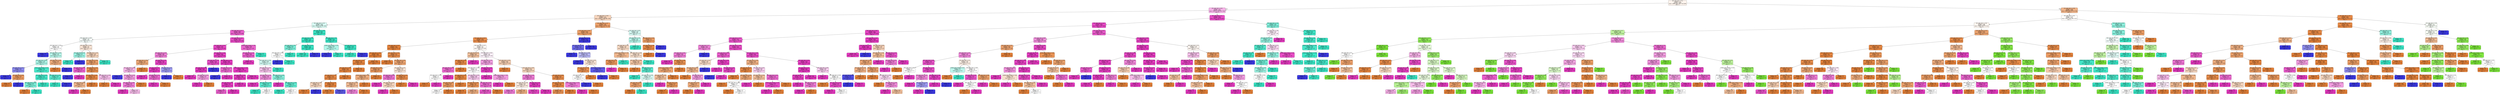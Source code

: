 digraph Tree {
node [shape=box, style="filled, rounded", color="black", fontname=helvetica] ;
edge [fontname=helvetica] ;
0 [label="30's_sales_rate <= 0.11\nentropy = 1.8\nsamples = 13943\nvalue = [9564, 1650, 1951, 718, 8199]\nclass = c", fillcolor="#fcf3ec"] ;
1 [label="60's_sales_rate <= 0.02\nentropy = 1.57\nsamples = 8434\nvalue = [3657, 0, 1624, 655, 7410]\nclass = t", fillcolor="#f5b2e7"] ;
0 -> 1 [labeldistance=2.5, labelangle=45, headlabel="True"] ;
2 [label="20's_sales_rate <= -0.28\nentropy = 1.77\nsamples = 4218\nvalue = [3226, 0, 1498, 600, 1383]\nclass = c", fillcolor="#f6d5bd"] ;
1 -> 2 ;
3 [label="40's_sales_rate <= 1.35\nentropy = 1.33\nsamples = 1686\nvalue = [84, 0, 1413, 86, 1099]\nclass = u", fillcolor="#d8faf3"] ;
2 -> 3 ;
4 [label="50's_sales_rate <= 0.13\nentropy = 0.98\nsamples = 854\nvalue = [84, 0, 87, 78, 1099]\nclass = t", fillcolor="#ea60cc"] ;
3 -> 4 ;
5 [label="60's_sales_rate <= -0.39\nentropy = 1.78\nsamples = 101\nvalue = [58, 0, 63, 32, 11]\nclass = u", fillcolor="#f6fefc"] ;
4 -> 5 ;
6 [label="20's_sales_rate <= -0.76\nentropy = 1.45\nsamples = 38\nvalue = [9, 0, 27, 27, 0]\nclass = u", fillcolor="#ffffff"] ;
5 -> 6 ;
7 [label="entropy = 0.0\nsamples = 7\nvalue = [0, 0, 0, 13, 0]\nclass = s", fillcolor="#3c39e5"] ;
6 -> 7 ;
8 [label="20's_sales_rate <= -0.34\nentropy = 1.44\nsamples = 31\nvalue = [9, 0, 27, 14, 0]\nclass = u", fillcolor="#b8f6ea"] ;
6 -> 8 ;
9 [label="40's_sales_rate <= 0.97\nentropy = 1.35\nsamples = 27\nvalue = [6, 0, 27, 13, 0]\nclass = u", fillcolor="#abf4e6"] ;
8 -> 9 ;
10 [label="30's_sales_rate <= -0.17\nentropy = 0.87\nsamples = 13\nvalue = [5, 0, 0, 12, 0]\nclass = s", fillcolor="#8d8bf0"] ;
9 -> 10 ;
11 [label="entropy = 0.0\nsamples = 7\nvalue = [0, 0, 0, 11, 0]\nclass = s", fillcolor="#3c39e5"] ;
10 -> 11 ;
12 [label="10's_sales_rate <= 3.49\nentropy = 0.65\nsamples = 6\nvalue = [5, 0, 0, 1, 0]\nclass = c", fillcolor="#ea9a61"] ;
10 -> 12 ;
13 [label="entropy = 0.0\nsamples = 5\nvalue = [5, 0, 0, 0, 0]\nclass = c", fillcolor="#e58139"] ;
12 -> 13 ;
14 [label="entropy = 0.0\nsamples = 1\nvalue = [0, 0, 0, 1, 0]\nclass = s", fillcolor="#3c39e5"] ;
12 -> 14 ;
15 [label="simillar_store_number <= 0.11\nentropy = 0.43\nsamples = 14\nvalue = [1, 0, 27, 1, 0]\nclass = u", fillcolor="#47e7c9"] ;
9 -> 15 ;
16 [label="30's_sales_rate <= -0.23\nentropy = 0.27\nsamples = 10\nvalue = [1, 0, 21, 0, 0]\nclass = u", fillcolor="#42e6c8"] ;
15 -> 16 ;
17 [label="60's_sales_rate <= -0.45\nentropy = 0.81\nsamples = 2\nvalue = [1, 0, 3, 0, 0]\nclass = u", fillcolor="#7beed8"] ;
16 -> 17 ;
18 [label="entropy = 0.0\nsamples = 1\nvalue = [1, 0, 0, 0, 0]\nclass = c", fillcolor="#e58139"] ;
17 -> 18 ;
19 [label="entropy = 0.0\nsamples = 1\nvalue = [0, 0, 3, 0, 0]\nclass = u", fillcolor="#39e5c5"] ;
17 -> 19 ;
20 [label="entropy = 0.0\nsamples = 8\nvalue = [0, 0, 18, 0, 0]\nclass = u", fillcolor="#39e5c5"] ;
16 -> 20 ;
21 [label="10's_sales_rate <= 2.03\nentropy = 0.59\nsamples = 4\nvalue = [0, 0, 6, 1, 0]\nclass = u", fillcolor="#5ae9cf"] ;
15 -> 21 ;
22 [label="entropy = 0.0\nsamples = 3\nvalue = [0, 0, 6, 0, 0]\nclass = u", fillcolor="#39e5c5"] ;
21 -> 22 ;
23 [label="entropy = 0.0\nsamples = 1\nvalue = [0, 0, 0, 1, 0]\nclass = s", fillcolor="#3c39e5"] ;
21 -> 23 ;
24 [label="50's_sales_rate <= 0.03\nentropy = 0.81\nsamples = 4\nvalue = [3, 0, 0, 1, 0]\nclass = c", fillcolor="#eeab7b"] ;
8 -> 24 ;
25 [label="entropy = 0.0\nsamples = 3\nvalue = [3, 0, 0, 0, 0]\nclass = c", fillcolor="#e58139"] ;
24 -> 25 ;
26 [label="entropy = 0.0\nsamples = 1\nvalue = [0, 0, 0, 1, 0]\nclass = s", fillcolor="#3c39e5"] ;
24 -> 26 ;
27 [label="30's_sales_rate <= -0.41\nentropy = 1.6\nsamples = 63\nvalue = [49, 0, 36, 5, 11]\nclass = c", fillcolor="#fae6d7"] ;
5 -> 27 ;
28 [label="10's_sales_rate <= 1.32\nentropy = 0.92\nsamples = 7\nvalue = [0, 0, 8, 4, 0]\nclass = u", fillcolor="#9cf2e2"] ;
27 -> 28 ;
29 [label="entropy = 0.0\nsamples = 4\nvalue = [0, 0, 8, 0, 0]\nclass = u", fillcolor="#39e5c5"] ;
28 -> 29 ;
30 [label="entropy = 0.0\nsamples = 3\nvalue = [0, 0, 0, 4, 0]\nclass = s", fillcolor="#3c39e5"] ;
28 -> 30 ;
31 [label="40's_sales_rate <= 1.02\nentropy = 1.44\nsamples = 56\nvalue = [49, 0, 28, 1, 11]\nclass = c", fillcolor="#f6d4bb"] ;
27 -> 31 ;
32 [label="20's_sales_rate <= -0.51\nentropy = 0.8\nsamples = 39\nvalue = [49, 0, 0, 1, 11]\nclass = c", fillcolor="#eb9f69"] ;
31 -> 32 ;
33 [label="30's_sales_rate <= -0.15\nentropy = 0.65\nsamples = 5\nvalue = [0, 0, 0, 1, 5]\nclass = t", fillcolor="#ea61cd"] ;
32 -> 33 ;
34 [label="entropy = 0.0\nsamples = 1\nvalue = [0, 0, 0, 1, 0]\nclass = s", fillcolor="#3c39e5"] ;
33 -> 34 ;
35 [label="entropy = 0.0\nsamples = 4\nvalue = [0, 0, 0, 0, 5]\nclass = t", fillcolor="#e539c0"] ;
33 -> 35 ;
36 [label="40's_sales_rate <= 0.92\nentropy = 0.5\nsamples = 34\nvalue = [49, 0, 0, 0, 6]\nclass = c", fillcolor="#e89051"] ;
32 -> 36 ;
37 [label="20's_sales_rate <= -0.45\nentropy = 0.33\nsamples = 32\nvalue = [47, 0, 0, 0, 3]\nclass = c", fillcolor="#e78946"] ;
36 -> 37 ;
38 [label="40's_sales_rate <= 0.54\nentropy = 0.88\nsamples = 5\nvalue = [7, 0, 0, 0, 3]\nclass = c", fillcolor="#f0b78e"] ;
37 -> 38 ;
39 [label="entropy = 0.0\nsamples = 2\nvalue = [0, 0, 0, 0, 3]\nclass = t", fillcolor="#e539c0"] ;
38 -> 39 ;
40 [label="entropy = 0.0\nsamples = 3\nvalue = [7, 0, 0, 0, 0]\nclass = c", fillcolor="#e58139"] ;
38 -> 40 ;
41 [label="entropy = 0.0\nsamples = 27\nvalue = [40, 0, 0, 0, 0]\nclass = c", fillcolor="#e58139"] ;
37 -> 41 ;
42 [label="50's_sales_rate <= -0.28\nentropy = 0.97\nsamples = 2\nvalue = [2, 0, 0, 0, 3]\nclass = t", fillcolor="#f6bdea"] ;
36 -> 42 ;
43 [label="entropy = 0.0\nsamples = 1\nvalue = [2, 0, 0, 0, 0]\nclass = c", fillcolor="#e58139"] ;
42 -> 43 ;
44 [label="entropy = 0.0\nsamples = 1\nvalue = [0, 0, 0, 0, 3]\nclass = t", fillcolor="#e539c0"] ;
42 -> 44 ;
45 [label="entropy = 0.0\nsamples = 17\nvalue = [0, 0, 28, 0, 0]\nclass = u", fillcolor="#39e5c5"] ;
31 -> 45 ;
46 [label="40's_sales_rate <= 1.05\nentropy = 0.53\nsamples = 753\nvalue = [26, 0, 24, 46, 1088]\nclass = t", fillcolor="#e74ac5"] ;
4 -> 46 ;
47 [label="50's_sales_rate <= 0.43\nentropy = 0.42\nsamples = 671\nvalue = [26, 0, 0, 46, 983]\nclass = t", fillcolor="#e747c4"] ;
46 -> 47 ;
48 [label="60's_sales_rate <= -0.32\nentropy = 0.98\nsamples = 68\nvalue = [25, 0, 0, 4, 81]\nclass = t", fillcolor="#ee7dd5"] ;
47 -> 48 ;
49 [label="20's_sales_rate <= -0.44\nentropy = 1.03\nsamples = 20\nvalue = [23, 0, 0, 2, 6]\nclass = c", fillcolor="#eda978"] ;
48 -> 49 ;
50 [label="30's_sales_rate <= -0.46\nentropy = 1.44\nsamples = 9\nvalue = [3, 0, 0, 2, 6]\nclass = t", fillcolor="#f5b5e7"] ;
49 -> 50 ;
51 [label="entropy = 0.0\nsamples = 2\nvalue = [0, 0, 0, 2, 0]\nclass = s", fillcolor="#3c39e5"] ;
50 -> 51 ;
52 [label="50's_sales_rate <= 0.42\nentropy = 0.92\nsamples = 7\nvalue = [3, 0, 0, 0, 6]\nclass = t", fillcolor="#f29ce0"] ;
50 -> 52 ;
53 [label="20's_sales_rate <= -0.64\nentropy = 0.81\nsamples = 6\nvalue = [2, 0, 0, 0, 6]\nclass = t", fillcolor="#ee7bd5"] ;
52 -> 53 ;
54 [label="entropy = 0.0\nsamples = 1\nvalue = [0, 0, 0, 0, 3]\nclass = t", fillcolor="#e539c0"] ;
53 -> 54 ;
55 [label="entropy = 0.97\nsamples = 5\nvalue = [2, 0, 0, 0, 3]\nclass = t", fillcolor="#f6bdea"] ;
53 -> 55 ;
56 [label="entropy = 0.0\nsamples = 1\nvalue = [1, 0, 0, 0, 0]\nclass = c", fillcolor="#e58139"] ;
52 -> 56 ;
57 [label="entropy = 0.0\nsamples = 11\nvalue = [20, 0, 0, 0, 0]\nclass = c", fillcolor="#e58139"] ;
49 -> 57 ;
58 [label="20's_sales_rate <= -0.3\nentropy = 0.34\nsamples = 48\nvalue = [2, 0, 0, 2, 75]\nclass = t", fillcolor="#e643c3"] ;
48 -> 58 ;
59 [label="10's_sales_rate <= 0.5\nentropy = 0.1\nsamples = 45\nvalue = [1, 0, 0, 0, 75]\nclass = t", fillcolor="#e53cc1"] ;
58 -> 59 ;
60 [label="entropy = 0.0\nsamples = 41\nvalue = [0, 0, 0, 0, 71]\nclass = t", fillcolor="#e539c0"] ;
59 -> 60 ;
61 [label="30's_sales_rate <= -0.1\nentropy = 0.72\nsamples = 4\nvalue = [1, 0, 0, 0, 4]\nclass = t", fillcolor="#ec6ad0"] ;
59 -> 61 ;
62 [label="entropy = 0.0\nsamples = 3\nvalue = [0, 0, 0, 0, 4]\nclass = t", fillcolor="#e539c0"] ;
61 -> 62 ;
63 [label="entropy = 0.0\nsamples = 1\nvalue = [1, 0, 0, 0, 0]\nclass = c", fillcolor="#e58139"] ;
61 -> 63 ;
64 [label="60's_sales_rate <= 0.0\nentropy = 0.92\nsamples = 3\nvalue = [1, 0, 0, 2, 0]\nclass = s", fillcolor="#9e9cf2"] ;
58 -> 64 ;
65 [label="entropy = 0.0\nsamples = 2\nvalue = [0, 0, 0, 2, 0]\nclass = s", fillcolor="#3c39e5"] ;
64 -> 65 ;
66 [label="entropy = 0.0\nsamples = 1\nvalue = [1, 0, 0, 0, 0]\nclass = c", fillcolor="#e58139"] ;
64 -> 66 ;
67 [label="60's_sales_rate <= -0.66\nentropy = 0.27\nsamples = 603\nvalue = [1, 0, 0, 42, 902]\nclass = t", fillcolor="#e642c3"] ;
47 -> 67 ;
68 [label="10's_sales_rate <= 2.16\nentropy = 0.49\nsamples = 248\nvalue = [1, 0, 0, 38, 347]\nclass = t", fillcolor="#e84fc7"] ;
67 -> 68 ;
69 [label="30's_sales_rate <= 0.06\nentropy = 0.03\nsamples = 230\nvalue = [1, 0, 0, 0, 347]\nclass = t", fillcolor="#e53ac0"] ;
68 -> 69 ;
70 [label="entropy = 0.0\nsamples = 227\nvalue = [0, 0, 0, 0, 345]\nclass = t", fillcolor="#e539c0"] ;
69 -> 70 ;
71 [label="40's_sales_rate <= 0.41\nentropy = 0.92\nsamples = 3\nvalue = [1, 0, 0, 0, 2]\nclass = t", fillcolor="#f29ce0"] ;
69 -> 71 ;
72 [label="entropy = 0.0\nsamples = 2\nvalue = [0, 0, 0, 0, 2]\nclass = t", fillcolor="#e539c0"] ;
71 -> 72 ;
73 [label="entropy = 0.0\nsamples = 1\nvalue = [1, 0, 0, 0, 0]\nclass = c", fillcolor="#e58139"] ;
71 -> 73 ;
74 [label="entropy = 0.0\nsamples = 18\nvalue = [0, 0, 0, 38, 0]\nclass = s", fillcolor="#3c39e5"] ;
68 -> 74 ;
75 [label="40's_sales_rate <= -0.73\nentropy = 0.06\nsamples = 355\nvalue = [0, 0, 0, 4, 555]\nclass = t", fillcolor="#e53ac0"] ;
67 -> 75 ;
76 [label="50's_sales_rate <= 1.72\nentropy = 0.72\nsamples = 11\nvalue = [0, 0, 0, 3, 12]\nclass = t", fillcolor="#ec6ad0"] ;
75 -> 76 ;
77 [label="entropy = 0.0\nsamples = 1\nvalue = [0, 0, 0, 3, 0]\nclass = s", fillcolor="#3c39e5"] ;
76 -> 77 ;
78 [label="entropy = 0.0\nsamples = 10\nvalue = [0, 0, 0, 0, 12]\nclass = t", fillcolor="#e539c0"] ;
76 -> 78 ;
79 [label="simillar_store_number <= -0.42\nentropy = 0.02\nsamples = 344\nvalue = [0, 0, 0, 1, 543]\nclass = t", fillcolor="#e539c0"] ;
75 -> 79 ;
80 [label="60's_sales_rate <= -0.21\nentropy = 0.04\nsamples = 134\nvalue = [0, 0, 0, 1, 220]\nclass = t", fillcolor="#e53ac0"] ;
79 -> 80 ;
81 [label="50's_sales_rate <= 0.54\nentropy = 0.07\nsamples = 72\nvalue = [0, 0, 0, 1, 112]\nclass = t", fillcolor="#e53bc1"] ;
80 -> 81 ;
82 [label="entropy = 0.65\nsamples = 5\nvalue = [0, 0, 0, 1, 5]\nclass = t", fillcolor="#ea61cd"] ;
81 -> 82 ;
83 [label="entropy = 0.0\nsamples = 67\nvalue = [0, 0, 0, 0, 107]\nclass = t", fillcolor="#e539c0"] ;
81 -> 83 ;
84 [label="entropy = 0.0\nsamples = 62\nvalue = [0, 0, 0, 0, 108]\nclass = t", fillcolor="#e539c0"] ;
80 -> 84 ;
85 [label="entropy = 0.0\nsamples = 210\nvalue = [0, 0, 0, 0, 323]\nclass = t", fillcolor="#e539c0"] ;
79 -> 85 ;
86 [label="simillar_store_number <= 1.95\nentropy = 0.69\nsamples = 82\nvalue = [0, 0, 24, 0, 105]\nclass = t", fillcolor="#eb66ce"] ;
46 -> 86 ;
87 [label="30's_sales_rate <= -1.19\nentropy = 0.65\nsamples = 80\nvalue = [0, 0, 21, 0, 105]\nclass = t", fillcolor="#ea61cd"] ;
86 -> 87 ;
88 [label="entropy = 0.0\nsamples = 53\nvalue = [0, 0, 0, 0, 89]\nclass = t", fillcolor="#e539c0"] ;
87 -> 88 ;
89 [label="30's_sales_rate <= -0.36\nentropy = 0.99\nsamples = 27\nvalue = [0, 0, 21, 0, 16]\nclass = u", fillcolor="#d0f9f1"] ;
87 -> 89 ;
90 [label="20's_sales_rate <= -0.71\nentropy = 0.98\nsamples = 18\nvalue = [0, 0, 11, 0, 16]\nclass = t", fillcolor="#f7c1eb"] ;
89 -> 90 ;
91 [label="40's_sales_rate <= 1.25\nentropy = 0.88\nsamples = 13\nvalue = [0, 0, 6, 0, 14]\nclass = t", fillcolor="#f08edb"] ;
90 -> 91 ;
92 [label="entropy = 0.0\nsamples = 9\nvalue = [0, 0, 0, 0, 13]\nclass = t", fillcolor="#e539c0"] ;
91 -> 92 ;
93 [label="60's_sales_rate <= -0.48\nentropy = 0.59\nsamples = 4\nvalue = [0, 0, 6, 0, 1]\nclass = u", fillcolor="#5ae9cf"] ;
91 -> 93 ;
94 [label="entropy = 0.0\nsamples = 2\nvalue = [0, 0, 5, 0, 0]\nclass = u", fillcolor="#39e5c5"] ;
93 -> 94 ;
95 [label="entropy = 1.0\nsamples = 2\nvalue = [0, 0, 1, 0, 1]\nclass = u", fillcolor="#ffffff"] ;
93 -> 95 ;
96 [label="30's_sales_rate <= -0.95\nentropy = 0.86\nsamples = 5\nvalue = [0, 0, 5, 0, 2]\nclass = u", fillcolor="#88efdc"] ;
90 -> 96 ;
97 [label="entropy = 0.0\nsamples = 1\nvalue = [0, 0, 0, 0, 1]\nclass = t", fillcolor="#e539c0"] ;
96 -> 97 ;
98 [label="10's_sales_rate <= -0.39\nentropy = 0.65\nsamples = 4\nvalue = [0, 0, 5, 0, 1]\nclass = u", fillcolor="#61ead1"] ;
96 -> 98 ;
99 [label="entropy = 0.0\nsamples = 2\nvalue = [0, 0, 4, 0, 0]\nclass = u", fillcolor="#39e5c5"] ;
98 -> 99 ;
100 [label="entropy = 1.0\nsamples = 2\nvalue = [0, 0, 1, 0, 1]\nclass = u", fillcolor="#ffffff"] ;
98 -> 100 ;
101 [label="entropy = 0.0\nsamples = 9\nvalue = [0, 0, 10, 0, 0]\nclass = u", fillcolor="#39e5c5"] ;
89 -> 101 ;
102 [label="entropy = 0.0\nsamples = 2\nvalue = [0, 0, 3, 0, 0]\nclass = u", fillcolor="#39e5c5"] ;
86 -> 102 ;
103 [label="60's_sales_rate <= -0.81\nentropy = 0.05\nsamples = 832\nvalue = [0, 0, 1326, 8, 0]\nclass = u", fillcolor="#3ae5c5"] ;
3 -> 103 ;
104 [label="40's_sales_rate <= 1.46\nentropy = 0.03\nsamples = 612\nvalue = [0, 0, 1006, 3, 0]\nclass = u", fillcolor="#3ae5c5"] ;
103 -> 104 ;
105 [label="20's_sales_rate <= -0.9\nentropy = 0.81\nsamples = 6\nvalue = [0, 0, 6, 2, 0]\nclass = u", fillcolor="#7beed8"] ;
104 -> 105 ;
106 [label="50's_sales_rate <= -0.34\nentropy = 1.0\nsamples = 3\nvalue = [0, 0, 2, 2, 0]\nclass = u", fillcolor="#ffffff"] ;
105 -> 106 ;
107 [label="entropy = 0.0\nsamples = 1\nvalue = [0, 0, 0, 2, 0]\nclass = s", fillcolor="#3c39e5"] ;
106 -> 107 ;
108 [label="entropy = 0.0\nsamples = 2\nvalue = [0, 0, 2, 0, 0]\nclass = u", fillcolor="#39e5c5"] ;
106 -> 108 ;
109 [label="entropy = 0.0\nsamples = 3\nvalue = [0, 0, 4, 0, 0]\nclass = u", fillcolor="#39e5c5"] ;
105 -> 109 ;
110 [label="10's_sales_rate <= 4.13\nentropy = 0.01\nsamples = 606\nvalue = [0, 0, 1000, 1, 0]\nclass = u", fillcolor="#39e5c5"] ;
104 -> 110 ;
111 [label="entropy = 0.0\nsamples = 605\nvalue = [0, 0, 1000, 0, 0]\nclass = u", fillcolor="#39e5c5"] ;
110 -> 111 ;
112 [label="entropy = 0.0\nsamples = 1\nvalue = [0, 0, 0, 1, 0]\nclass = s", fillcolor="#3c39e5"] ;
110 -> 112 ;
113 [label="60's_sales_rate <= -0.8\nentropy = 0.11\nsamples = 220\nvalue = [0, 0, 320, 5, 0]\nclass = u", fillcolor="#3ce5c6"] ;
103 -> 113 ;
114 [label="simillar_store_number <= 0.76\nentropy = 0.95\nsamples = 5\nvalue = [0, 0, 5, 3, 0]\nclass = u", fillcolor="#b0f5e8"] ;
113 -> 114 ;
115 [label="entropy = 0.0\nsamples = 2\nvalue = [0, 0, 0, 3, 0]\nclass = s", fillcolor="#3c39e5"] ;
114 -> 115 ;
116 [label="entropy = 0.0\nsamples = 3\nvalue = [0, 0, 5, 0, 0]\nclass = u", fillcolor="#39e5c5"] ;
114 -> 116 ;
117 [label="10's_sales_rate <= 2.13\nentropy = 0.06\nsamples = 215\nvalue = [0, 0, 315, 2, 0]\nclass = u", fillcolor="#3ae5c5"] ;
113 -> 117 ;
118 [label="entropy = 0.0\nsamples = 214\nvalue = [0, 0, 315, 0, 0]\nclass = u", fillcolor="#39e5c5"] ;
117 -> 118 ;
119 [label="entropy = 0.0\nsamples = 1\nvalue = [0, 0, 0, 2, 0]\nclass = s", fillcolor="#3c39e5"] ;
117 -> 119 ;
120 [label="40's_sales_rate <= 1.07\nentropy = 1.05\nsamples = 2532\nvalue = [3142, 0, 85, 514, 284]\nclass = c", fillcolor="#eca16b"] ;
2 -> 120 ;
121 [label="10's_sales_rate <= 1.95\nentropy = 0.92\nsamples = 2442\nvalue = [3076, 0, 0, 511, 283]\nclass = c", fillcolor="#eb9f68"] ;
120 -> 121 ;
122 [label="50's_sales_rate <= 0.39\nentropy = 0.46\nsamples = 2120\nvalue = [3067, 0, 0, 15, 283]\nclass = c", fillcolor="#e88d4c"] ;
121 -> 122 ;
123 [label="50's_sales_rate <= 0.16\nentropy = 0.12\nsamples = 1795\nvalue = [2799, 0, 0, 15, 27]\nclass = c", fillcolor="#e5833c"] ;
122 -> 123 ;
124 [label="40's_sales_rate <= -0.85\nentropy = 0.05\nsamples = 1582\nvalue = [2491, 0, 0, 15, 0]\nclass = c", fillcolor="#e5823a"] ;
123 -> 124 ;
125 [label="30's_sales_rate <= -0.37\nentropy = 0.18\nsamples = 352\nvalue = [525, 0, 0, 15, 0]\nclass = c", fillcolor="#e6853f"] ;
124 -> 125 ;
126 [label="20's_sales_rate <= 3.45\nentropy = 0.24\nsamples = 259\nvalue = [371, 0, 0, 15, 0]\nclass = c", fillcolor="#e68641"] ;
125 -> 126 ;
127 [label="50's_sales_rate <= -1.07\nentropy = 0.32\nsamples = 171\nvalue = [245, 0, 0, 15, 0]\nclass = c", fillcolor="#e78945"] ;
126 -> 127 ;
128 [label="10's_sales_rate <= 1.65\nentropy = 0.97\nsamples = 16\nvalue = [12, 0, 0, 8, 0]\nclass = c", fillcolor="#f6d5bd"] ;
127 -> 128 ;
129 [label="entropy = 0.0\nsamples = 9\nvalue = [12, 0, 0, 0, 0]\nclass = c", fillcolor="#e58139"] ;
128 -> 129 ;
130 [label="entropy = 0.0\nsamples = 7\nvalue = [0, 0, 0, 8, 0]\nclass = s", fillcolor="#3c39e5"] ;
128 -> 130 ;
131 [label="10's_sales_rate <= 1.75\nentropy = 0.19\nsamples = 155\nvalue = [233, 0, 0, 7, 0]\nclass = c", fillcolor="#e6853f"] ;
127 -> 131 ;
132 [label="entropy = 0.04\nsamples = 150\nvalue = [232, 0, 0, 1, 0]\nclass = c", fillcolor="#e5823a"] ;
131 -> 132 ;
133 [label="entropy = 0.59\nsamples = 5\nvalue = [1, 0, 0, 6, 0]\nclass = s", fillcolor="#5d5ae9"] ;
131 -> 133 ;
134 [label="entropy = 0.0\nsamples = 88\nvalue = [126, 0, 0, 0, 0]\nclass = c", fillcolor="#e58139"] ;
126 -> 134 ;
135 [label="entropy = 0.0\nsamples = 93\nvalue = [154, 0, 0, 0, 0]\nclass = c", fillcolor="#e58139"] ;
125 -> 135 ;
136 [label="entropy = 0.0\nsamples = 1230\nvalue = [1966, 0, 0, 0, 0]\nclass = c", fillcolor="#e58139"] ;
124 -> 136 ;
137 [label="60's_sales_rate <= -0.22\nentropy = 0.4\nsamples = 213\nvalue = [308, 0, 0, 0, 27]\nclass = c", fillcolor="#e78c4a"] ;
123 -> 137 ;
138 [label="entropy = 0.0\nsamples = 128\nvalue = [211, 0, 0, 0, 0]\nclass = c", fillcolor="#e58139"] ;
137 -> 138 ;
139 [label="50's_sales_rate <= 0.32\nentropy = 0.76\nsamples = 85\nvalue = [97, 0, 0, 0, 27]\nclass = c", fillcolor="#eca470"] ;
137 -> 139 ;
140 [label="30's_sales_rate <= -0.08\nentropy = 0.64\nsamples = 68\nvalue = [83, 0, 0, 0, 16]\nclass = c", fillcolor="#ea995f"] ;
139 -> 140 ;
141 [label="simillar_store_number <= 0.9\nentropy = 0.82\nsamples = 45\nvalue = [46, 0, 0, 0, 16]\nclass = c", fillcolor="#eead7e"] ;
140 -> 141 ;
142 [label="20's_sales_rate <= -0.05\nentropy = 0.9\nsamples = 37\nvalue = [34, 0, 0, 0, 16]\nclass = c", fillcolor="#f1bc96"] ;
141 -> 142 ;
143 [label="entropy = 0.85\nsamples = 17\nvalue = [6, 0, 0, 0, 16]\nclass = t", fillcolor="#ef83d8"] ;
142 -> 143 ;
144 [label="entropy = 0.0\nsamples = 20\nvalue = [28, 0, 0, 0, 0]\nclass = c", fillcolor="#e58139"] ;
142 -> 144 ;
145 [label="entropy = 0.0\nsamples = 8\nvalue = [12, 0, 0, 0, 0]\nclass = c", fillcolor="#e58139"] ;
141 -> 145 ;
146 [label="entropy = 0.0\nsamples = 23\nvalue = [37, 0, 0, 0, 0]\nclass = c", fillcolor="#e58139"] ;
140 -> 146 ;
147 [label="10's_sales_rate <= -0.1\nentropy = 0.99\nsamples = 17\nvalue = [14, 0, 0, 0, 11]\nclass = c", fillcolor="#f9e4d5"] ;
139 -> 147 ;
148 [label="20's_sales_rate <= -0.03\nentropy = 0.78\nsamples = 9\nvalue = [3, 0, 0, 0, 10]\nclass = t", fillcolor="#ed74d3"] ;
147 -> 148 ;
149 [label="entropy = 0.0\nsamples = 5\nvalue = [0, 0, 0, 0, 8]\nclass = t", fillcolor="#e539c0"] ;
148 -> 149 ;
150 [label="50's_sales_rate <= 0.33\nentropy = 0.97\nsamples = 4\nvalue = [3, 0, 0, 0, 2]\nclass = c", fillcolor="#f6d5bd"] ;
148 -> 150 ;
151 [label="entropy = 0.0\nsamples = 1\nvalue = [0, 0, 0, 0, 2]\nclass = t", fillcolor="#e539c0"] ;
150 -> 151 ;
152 [label="entropy = 0.0\nsamples = 3\nvalue = [3, 0, 0, 0, 0]\nclass = c", fillcolor="#e58139"] ;
150 -> 152 ;
153 [label="40's_sales_rate <= 0.24\nentropy = 0.41\nsamples = 8\nvalue = [11, 0, 0, 0, 1]\nclass = c", fillcolor="#e78c4b"] ;
147 -> 153 ;
154 [label="entropy = 0.0\nsamples = 7\nvalue = [11, 0, 0, 0, 0]\nclass = c", fillcolor="#e58139"] ;
153 -> 154 ;
155 [label="entropy = 0.0\nsamples = 1\nvalue = [0, 0, 0, 0, 1]\nclass = t", fillcolor="#e539c0"] ;
153 -> 155 ;
156 [label="40's_sales_rate <= -0.77\nentropy = 1.0\nsamples = 325\nvalue = [268, 0, 0, 0, 256]\nclass = c", fillcolor="#fef9f6"] ;
122 -> 156 ;
157 [label="50's_sales_rate <= 2.24\nentropy = 0.93\nsamples = 60\nvalue = [58, 0, 0, 0, 30]\nclass = c", fillcolor="#f2c29f"] ;
156 -> 157 ;
158 [label="20's_sales_rate <= 0.55\nentropy = 0.35\nsamples = 43\nvalue = [58, 0, 0, 0, 4]\nclass = c", fillcolor="#e78a47"] ;
157 -> 158 ;
159 [label="60's_sales_rate <= -0.39\nentropy = 0.72\nsamples = 5\nvalue = [1, 0, 0, 0, 4]\nclass = t", fillcolor="#ec6ad0"] ;
158 -> 159 ;
160 [label="30's_sales_rate <= -0.45\nentropy = 1.0\nsamples = 2\nvalue = [1, 0, 0, 0, 1]\nclass = c", fillcolor="#ffffff"] ;
159 -> 160 ;
161 [label="entropy = 0.0\nsamples = 1\nvalue = [1, 0, 0, 0, 0]\nclass = c", fillcolor="#e58139"] ;
160 -> 161 ;
162 [label="entropy = 0.0\nsamples = 1\nvalue = [0, 0, 0, 0, 1]\nclass = t", fillcolor="#e539c0"] ;
160 -> 162 ;
163 [label="entropy = 0.0\nsamples = 3\nvalue = [0, 0, 0, 0, 3]\nclass = t", fillcolor="#e539c0"] ;
159 -> 163 ;
164 [label="entropy = 0.0\nsamples = 38\nvalue = [57, 0, 0, 0, 0]\nclass = c", fillcolor="#e58139"] ;
158 -> 164 ;
165 [label="entropy = 0.0\nsamples = 17\nvalue = [0, 0, 0, 0, 26]\nclass = t", fillcolor="#e539c0"] ;
157 -> 165 ;
166 [label="30's_sales_rate <= -0.41\nentropy = 1.0\nsamples = 265\nvalue = [210, 0, 0, 0, 226]\nclass = t", fillcolor="#fdf1fb"] ;
156 -> 166 ;
167 [label="50's_sales_rate <= 1.25\nentropy = 0.93\nsamples = 139\nvalue = [75, 0, 0, 0, 145]\nclass = t", fillcolor="#f29fe1"] ;
166 -> 167 ;
168 [label="40's_sales_rate <= -0.29\nentropy = 1.0\nsamples = 95\nvalue = [74, 0, 0, 0, 74]\nclass = c", fillcolor="#ffffff"] ;
167 -> 168 ;
169 [label="40's_sales_rate <= -0.51\nentropy = 0.27\nsamples = 13\nvalue = [21, 0, 0, 0, 1]\nclass = c", fillcolor="#e68742"] ;
168 -> 169 ;
170 [label="20's_sales_rate <= 0.5\nentropy = 0.65\nsamples = 6\nvalue = [5, 0, 0, 0, 1]\nclass = c", fillcolor="#ea9a61"] ;
169 -> 170 ;
171 [label="entropy = 1.0\nsamples = 2\nvalue = [1, 0, 0, 0, 1]\nclass = c", fillcolor="#ffffff"] ;
170 -> 171 ;
172 [label="entropy = 0.0\nsamples = 4\nvalue = [4, 0, 0, 0, 0]\nclass = c", fillcolor="#e58139"] ;
170 -> 172 ;
173 [label="entropy = 0.0\nsamples = 7\nvalue = [16, 0, 0, 0, 0]\nclass = c", fillcolor="#e58139"] ;
169 -> 173 ;
174 [label="60's_sales_rate <= -0.55\nentropy = 0.98\nsamples = 82\nvalue = [53, 0, 0, 0, 73]\nclass = t", fillcolor="#f8c9ee"] ;
168 -> 174 ;
175 [label="50's_sales_rate <= 0.82\nentropy = 0.53\nsamples = 28\nvalue = [36, 0, 0, 0, 5]\nclass = c", fillcolor="#e99254"] ;
174 -> 175 ;
176 [label="entropy = 0.0\nsamples = 15\nvalue = [22, 0, 0, 0, 0]\nclass = c", fillcolor="#e58139"] ;
175 -> 176 ;
177 [label="entropy = 0.83\nsamples = 13\nvalue = [14, 0, 0, 0, 5]\nclass = c", fillcolor="#eeae80"] ;
175 -> 177 ;
178 [label="10's_sales_rate <= 0.91\nentropy = 0.72\nsamples = 54\nvalue = [17, 0, 0, 0, 68]\nclass = t", fillcolor="#ec6ad0"] ;
174 -> 178 ;
179 [label="entropy = 0.58\nsamples = 49\nvalue = [11, 0, 0, 0, 68]\nclass = t", fillcolor="#e959ca"] ;
178 -> 179 ;
180 [label="entropy = 0.0\nsamples = 5\nvalue = [6, 0, 0, 0, 0]\nclass = c", fillcolor="#e58139"] ;
178 -> 180 ;
181 [label="20's_sales_rate <= 0.81\nentropy = 0.11\nsamples = 44\nvalue = [1, 0, 0, 0, 71]\nclass = t", fillcolor="#e53cc1"] ;
167 -> 181 ;
182 [label="entropy = 0.0\nsamples = 42\nvalue = [0, 0, 0, 0, 69]\nclass = t", fillcolor="#e539c0"] ;
181 -> 182 ;
183 [label="simillar_store_number <= -0.03\nentropy = 0.92\nsamples = 2\nvalue = [1, 0, 0, 0, 2]\nclass = t", fillcolor="#f29ce0"] ;
181 -> 183 ;
184 [label="entropy = 0.0\nsamples = 1\nvalue = [0, 0, 0, 0, 2]\nclass = t", fillcolor="#e539c0"] ;
183 -> 184 ;
185 [label="entropy = 0.0\nsamples = 1\nvalue = [1, 0, 0, 0, 0]\nclass = c", fillcolor="#e58139"] ;
183 -> 185 ;
186 [label="40's_sales_rate <= -0.55\nentropy = 0.95\nsamples = 126\nvalue = [135, 0, 0, 0, 81]\nclass = c", fillcolor="#f5cdb0"] ;
166 -> 186 ;
187 [label="entropy = 0.0\nsamples = 8\nvalue = [13, 0, 0, 0, 0]\nclass = c", fillcolor="#e58139"] ;
186 -> 187 ;
188 [label="20's_sales_rate <= -0.07\nentropy = 0.97\nsamples = 118\nvalue = [122, 0, 0, 0, 81]\nclass = c", fillcolor="#f6d5bc"] ;
186 -> 188 ;
189 [label="60's_sales_rate <= -0.28\nentropy = 0.81\nsamples = 56\nvalue = [24, 0, 0, 0, 72]\nclass = t", fillcolor="#ee7bd5"] ;
188 -> 189 ;
190 [label="20's_sales_rate <= -0.18\nentropy = 0.99\nsamples = 28\nvalue = [23, 0, 0, 0, 19]\nclass = c", fillcolor="#fae9dd"] ;
189 -> 190 ;
191 [label="entropy = 0.81\nsamples = 13\nvalue = [4, 0, 0, 0, 12]\nclass = t", fillcolor="#ee7bd5"] ;
190 -> 191 ;
192 [label="entropy = 0.84\nsamples = 15\nvalue = [19, 0, 0, 0, 7]\nclass = c", fillcolor="#efaf82"] ;
190 -> 192 ;
193 [label="50's_sales_rate <= 0.5\nentropy = 0.13\nsamples = 28\nvalue = [1, 0, 0, 0, 53]\nclass = t", fillcolor="#e53dc1"] ;
189 -> 193 ;
194 [label="entropy = 0.37\nsamples = 8\nvalue = [1, 0, 0, 0, 13]\nclass = t", fillcolor="#e748c5"] ;
193 -> 194 ;
195 [label="entropy = 0.0\nsamples = 20\nvalue = [0, 0, 0, 0, 40]\nclass = t", fillcolor="#e539c0"] ;
193 -> 195 ;
196 [label="30's_sales_rate <= 0.04\nentropy = 0.42\nsamples = 62\nvalue = [98, 0, 0, 0, 9]\nclass = c", fillcolor="#e78d4b"] ;
188 -> 196 ;
197 [label="30's_sales_rate <= -0.26\nentropy = 0.32\nsamples = 60\nvalue = [97, 0, 0, 0, 6]\nclass = c", fillcolor="#e78945"] ;
196 -> 197 ;
198 [label="entropy = 0.54\nsamples = 24\nvalue = [42, 0, 0, 0, 6]\nclass = c", fillcolor="#e99355"] ;
197 -> 198 ;
199 [label="entropy = 0.0\nsamples = 36\nvalue = [55, 0, 0, 0, 0]\nclass = c", fillcolor="#e58139"] ;
197 -> 199 ;
200 [label="simillar_store_number <= 0.11\nentropy = 0.81\nsamples = 2\nvalue = [1, 0, 0, 0, 3]\nclass = t", fillcolor="#ee7bd5"] ;
196 -> 200 ;
201 [label="entropy = 0.0\nsamples = 1\nvalue = [0, 0, 0, 0, 3]\nclass = t", fillcolor="#e539c0"] ;
200 -> 201 ;
202 [label="entropy = 0.0\nsamples = 1\nvalue = [1, 0, 0, 0, 0]\nclass = c", fillcolor="#e58139"] ;
200 -> 202 ;
203 [label="10's_sales_rate <= 2.14\nentropy = 0.13\nsamples = 322\nvalue = [9, 0, 0, 496, 0]\nclass = s", fillcolor="#403de5"] ;
121 -> 203 ;
204 [label="40's_sales_rate <= -0.52\nentropy = 0.72\nsamples = 32\nvalue = [9, 0, 0, 36, 0]\nclass = s", fillcolor="#6d6aec"] ;
203 -> 204 ;
205 [label="entropy = 0.0\nsamples = 14\nvalue = [0, 0, 0, 22, 0]\nclass = s", fillcolor="#3c39e5"] ;
204 -> 205 ;
206 [label="60's_sales_rate <= -0.69\nentropy = 0.97\nsamples = 18\nvalue = [9, 0, 0, 14, 0]\nclass = s", fillcolor="#b9b8f6"] ;
204 -> 206 ;
207 [label="entropy = 0.0\nsamples = 5\nvalue = [0, 0, 0, 7, 0]\nclass = s", fillcolor="#3c39e5"] ;
206 -> 207 ;
208 [label="20's_sales_rate <= 0.55\nentropy = 0.99\nsamples = 13\nvalue = [9, 0, 0, 7, 0]\nclass = c", fillcolor="#f9e3d3"] ;
206 -> 208 ;
209 [label="30's_sales_rate <= -0.46\nentropy = 0.5\nsamples = 8\nvalue = [8, 0, 0, 1, 0]\nclass = c", fillcolor="#e89152"] ;
208 -> 209 ;
210 [label="40's_sales_rate <= 0.71\nentropy = 1.0\nsamples = 2\nvalue = [1, 0, 0, 1, 0]\nclass = c", fillcolor="#ffffff"] ;
209 -> 210 ;
211 [label="entropy = 0.0\nsamples = 1\nvalue = [0, 0, 0, 1, 0]\nclass = s", fillcolor="#3c39e5"] ;
210 -> 211 ;
212 [label="entropy = 0.0\nsamples = 1\nvalue = [1, 0, 0, 0, 0]\nclass = c", fillcolor="#e58139"] ;
210 -> 212 ;
213 [label="entropy = 0.0\nsamples = 6\nvalue = [7, 0, 0, 0, 0]\nclass = c", fillcolor="#e58139"] ;
209 -> 213 ;
214 [label="simillar_store_number <= 0.63\nentropy = 0.59\nsamples = 5\nvalue = [1, 0, 0, 6, 0]\nclass = s", fillcolor="#5d5ae9"] ;
208 -> 214 ;
215 [label="entropy = 0.0\nsamples = 4\nvalue = [0, 0, 0, 6, 0]\nclass = s", fillcolor="#3c39e5"] ;
214 -> 215 ;
216 [label="entropy = 0.0\nsamples = 1\nvalue = [1, 0, 0, 0, 0]\nclass = c", fillcolor="#e58139"] ;
214 -> 216 ;
217 [label="entropy = 0.0\nsamples = 290\nvalue = [0, 0, 0, 460, 0]\nclass = s", fillcolor="#3c39e5"] ;
203 -> 217 ;
218 [label="10's_sales_rate <= 0.97\nentropy = 1.16\nsamples = 90\nvalue = [66, 0, 85, 3, 1]\nclass = u", fillcolor="#d5f9f3"] ;
120 -> 218 ;
219 [label="40's_sales_rate <= 1.61\nentropy = 1.02\nsamples = 82\nvalue = [53, 0, 85, 0, 1]\nclass = u", fillcolor="#b5f5e9"] ;
218 -> 219 ;
220 [label="40's_sales_rate <= 1.11\nentropy = 1.05\nsamples = 56\nvalue = [53, 0, 37, 0, 1]\nclass = c", fillcolor="#f7dac4"] ;
219 -> 220 ;
221 [label="simillar_store_number <= 1.16\nentropy = 1.22\nsamples = 6\nvalue = [6, 0, 2, 0, 1]\nclass = c", fillcolor="#f0b78e"] ;
220 -> 221 ;
222 [label="30's_sales_rate <= -1.0\nentropy = 0.59\nsamples = 5\nvalue = [6, 0, 0, 0, 1]\nclass = c", fillcolor="#e9965a"] ;
221 -> 222 ;
223 [label="entropy = 0.0\nsamples = 1\nvalue = [0, 0, 0, 0, 1]\nclass = t", fillcolor="#e539c0"] ;
222 -> 223 ;
224 [label="entropy = 0.0\nsamples = 4\nvalue = [6, 0, 0, 0, 0]\nclass = c", fillcolor="#e58139"] ;
222 -> 224 ;
225 [label="entropy = 0.0\nsamples = 1\nvalue = [0, 0, 2, 0, 0]\nclass = u", fillcolor="#39e5c5"] ;
221 -> 225 ;
226 [label="60's_sales_rate <= -0.38\nentropy = 0.98\nsamples = 50\nvalue = [47, 0, 35, 0, 0]\nclass = c", fillcolor="#f8dfcc"] ;
220 -> 226 ;
227 [label="50's_sales_rate <= -0.69\nentropy = 0.93\nsamples = 44\nvalue = [47, 0, 25, 0, 0]\nclass = c", fillcolor="#f3c4a2"] ;
226 -> 227 ;
228 [label="entropy = 0.0\nsamples = 25\nvalue = [43, 0, 0, 0, 0]\nclass = c", fillcolor="#e58139"] ;
227 -> 228 ;
229 [label="60's_sales_rate <= -0.7\nentropy = 0.58\nsamples = 19\nvalue = [4, 0, 25, 0, 0]\nclass = u", fillcolor="#59e9ce"] ;
227 -> 229 ;
230 [label="entropy = 0.0\nsamples = 14\nvalue = [0, 0, 20, 0, 0]\nclass = u", fillcolor="#39e5c5"] ;
229 -> 230 ;
231 [label="50's_sales_rate <= -0.19\nentropy = 0.99\nsamples = 5\nvalue = [4, 0, 5, 0, 0]\nclass = u", fillcolor="#d7faf3"] ;
229 -> 231 ;
232 [label="30's_sales_rate <= 0.07\nentropy = 0.72\nsamples = 3\nvalue = [4, 0, 1, 0, 0]\nclass = c", fillcolor="#eca06a"] ;
231 -> 232 ;
233 [label="entropy = 0.0\nsamples = 2\nvalue = [4, 0, 0, 0, 0]\nclass = c", fillcolor="#e58139"] ;
232 -> 233 ;
234 [label="entropy = 0.0\nsamples = 1\nvalue = [0, 0, 1, 0, 0]\nclass = u", fillcolor="#39e5c5"] ;
232 -> 234 ;
235 [label="entropy = 0.0\nsamples = 2\nvalue = [0, 0, 4, 0, 0]\nclass = u", fillcolor="#39e5c5"] ;
231 -> 235 ;
236 [label="entropy = 0.0\nsamples = 6\nvalue = [0, 0, 10, 0, 0]\nclass = u", fillcolor="#39e5c5"] ;
226 -> 236 ;
237 [label="entropy = 0.0\nsamples = 26\nvalue = [0, 0, 48, 0, 0]\nclass = u", fillcolor="#39e5c5"] ;
219 -> 237 ;
238 [label="60's_sales_rate <= -0.22\nentropy = 0.7\nsamples = 8\nvalue = [13, 0, 0, 3, 0]\nclass = c", fillcolor="#eb9e67"] ;
218 -> 238 ;
239 [label="40's_sales_rate <= 1.38\nentropy = 0.37\nsamples = 7\nvalue = [13, 0, 0, 1, 0]\nclass = c", fillcolor="#e78b48"] ;
238 -> 239 ;
240 [label="entropy = 0.0\nsamples = 6\nvalue = [13, 0, 0, 0, 0]\nclass = c", fillcolor="#e58139"] ;
239 -> 240 ;
241 [label="entropy = 0.0\nsamples = 1\nvalue = [0, 0, 0, 1, 0]\nclass = s", fillcolor="#3c39e5"] ;
239 -> 241 ;
242 [label="entropy = 0.0\nsamples = 1\nvalue = [0, 0, 0, 2, 0]\nclass = s", fillcolor="#3c39e5"] ;
238 -> 242 ;
243 [label="40's_sales_rate <= 1.1\nentropy = 0.55\nsamples = 4216\nvalue = [431, 0, 126, 55, 6027]\nclass = t", fillcolor="#e84dc6"] ;
1 -> 243 ;
244 [label="30's_sales_rate <= -0.32\nentropy = 0.42\nsamples = 4101\nvalue = [429, 0, 4, 51, 5987]\nclass = t", fillcolor="#e749c5"] ;
243 -> 244 ;
245 [label="60's_sales_rate <= 0.62\nentropy = 0.31\nsamples = 2869\nvalue = [169, 0, 1, 42, 4293]\nclass = t", fillcolor="#e643c3"] ;
244 -> 245 ;
246 [label="40's_sales_rate <= -0.41\nentropy = 0.62\nsamples = 723\nvalue = [124, 0, 1, 18, 992]\nclass = t", fillcolor="#e955c9"] ;
245 -> 246 ;
247 [label="10's_sales_rate <= 2.1\nentropy = 1.02\nsamples = 120\nvalue = [47, 0, 0, 7, 135]\nclass = t", fillcolor="#ef84d8"] ;
246 -> 247 ;
248 [label="20's_sales_rate <= 0.29\nentropy = 0.82\nsamples = 115\nvalue = [47, 0, 0, 0, 135]\nclass = t", fillcolor="#ee7ed6"] ;
247 -> 248 ;
249 [label="entropy = 0.0\nsamples = 82\nvalue = [0, 0, 0, 0, 129]\nclass = t", fillcolor="#e539c0"] ;
248 -> 249 ;
250 [label="20's_sales_rate <= 0.88\nentropy = 0.51\nsamples = 33\nvalue = [47, 0, 0, 0, 6]\nclass = c", fillcolor="#e89152"] ;
248 -> 250 ;
251 [label="simillar_store_number <= -0.42\nentropy = 0.75\nsamples = 18\nvalue = [22, 0, 0, 0, 6]\nclass = c", fillcolor="#eca36f"] ;
250 -> 251 ;
252 [label="30's_sales_rate <= -0.69\nentropy = 0.92\nsamples = 10\nvalue = [12, 0, 0, 0, 6]\nclass = c", fillcolor="#f2c09c"] ;
251 -> 252 ;
253 [label="entropy = 0.0\nsamples = 2\nvalue = [0, 0, 0, 0, 4]\nclass = t", fillcolor="#e539c0"] ;
252 -> 253 ;
254 [label="50's_sales_rate <= 0.8\nentropy = 0.59\nsamples = 8\nvalue = [12, 0, 0, 0, 2]\nclass = c", fillcolor="#e9965a"] ;
252 -> 254 ;
255 [label="entropy = 0.0\nsamples = 7\nvalue = [12, 0, 0, 0, 0]\nclass = c", fillcolor="#e58139"] ;
254 -> 255 ;
256 [label="entropy = 0.0\nsamples = 1\nvalue = [0, 0, 0, 0, 2]\nclass = t", fillcolor="#e539c0"] ;
254 -> 256 ;
257 [label="entropy = 0.0\nsamples = 8\nvalue = [10, 0, 0, 0, 0]\nclass = c", fillcolor="#e58139"] ;
251 -> 257 ;
258 [label="entropy = 0.0\nsamples = 15\nvalue = [25, 0, 0, 0, 0]\nclass = c", fillcolor="#e58139"] ;
250 -> 258 ;
259 [label="entropy = 0.0\nsamples = 5\nvalue = [0, 0, 0, 7, 0]\nclass = s", fillcolor="#3c39e5"] ;
247 -> 259 ;
260 [label="30's_sales_rate <= -0.94\nentropy = 0.51\nsamples = 603\nvalue = [77, 0, 1, 11, 857]\nclass = t", fillcolor="#e84dc6"] ;
246 -> 260 ;
261 [label="50's_sales_rate <= 0.34\nentropy = 0.81\nsamples = 94\nvalue = [14, 0, 0, 11, 125]\nclass = t", fillcolor="#ea5dcc"] ;
260 -> 261 ;
262 [label="10's_sales_rate <= 2.01\nentropy = 1.49\nsamples = 22\nvalue = [14, 0, 0, 8, 6]\nclass = c", fillcolor="#f7d9c4"] ;
261 -> 262 ;
263 [label="50's_sales_rate <= -0.31\nentropy = 0.88\nsamples = 16\nvalue = [14, 0, 0, 0, 6]\nclass = c", fillcolor="#f0b78e"] ;
262 -> 263 ;
264 [label="entropy = 0.0\nsamples = 8\nvalue = [11, 0, 0, 0, 0]\nclass = c", fillcolor="#e58139"] ;
263 -> 264 ;
265 [label="40's_sales_rate <= 0.3\nentropy = 0.92\nsamples = 8\nvalue = [3, 0, 0, 0, 6]\nclass = t", fillcolor="#f29ce0"] ;
263 -> 265 ;
266 [label="50's_sales_rate <= 0.13\nentropy = 0.81\nsamples = 4\nvalue = [3, 0, 0, 0, 1]\nclass = c", fillcolor="#eeab7b"] ;
265 -> 266 ;
267 [label="entropy = 0.0\nsamples = 3\nvalue = [3, 0, 0, 0, 0]\nclass = c", fillcolor="#e58139"] ;
266 -> 267 ;
268 [label="entropy = 0.0\nsamples = 1\nvalue = [0, 0, 0, 0, 1]\nclass = t", fillcolor="#e539c0"] ;
266 -> 268 ;
269 [label="entropy = 0.0\nsamples = 4\nvalue = [0, 0, 0, 0, 5]\nclass = t", fillcolor="#e539c0"] ;
265 -> 269 ;
270 [label="entropy = 0.0\nsamples = 6\nvalue = [0, 0, 0, 8, 0]\nclass = s", fillcolor="#3c39e5"] ;
262 -> 270 ;
271 [label="60's_sales_rate <= 0.44\nentropy = 0.17\nsamples = 72\nvalue = [0, 0, 0, 3, 119]\nclass = t", fillcolor="#e63ec2"] ;
261 -> 271 ;
272 [label="entropy = 0.0\nsamples = 52\nvalue = [0, 0, 0, 0, 82]\nclass = t", fillcolor="#e539c0"] ;
271 -> 272 ;
273 [label="60's_sales_rate <= 0.45\nentropy = 0.38\nsamples = 20\nvalue = [0, 0, 0, 3, 37]\nclass = t", fillcolor="#e749c5"] ;
271 -> 273 ;
274 [label="entropy = 0.0\nsamples = 1\nvalue = [0, 0, 0, 3, 0]\nclass = s", fillcolor="#3c39e5"] ;
273 -> 274 ;
275 [label="entropy = 0.0\nsamples = 19\nvalue = [0, 0, 0, 0, 37]\nclass = t", fillcolor="#e539c0"] ;
273 -> 275 ;
276 [label="50's_sales_rate <= -0.09\nentropy = 0.41\nsamples = 509\nvalue = [63, 0, 1, 0, 732]\nclass = t", fillcolor="#e74ac6"] ;
260 -> 276 ;
277 [label="50's_sales_rate <= -0.26\nentropy = 0.94\nsamples = 45\nvalue = [49, 0, 1, 0, 18]\nclass = c", fillcolor="#efb184"] ;
276 -> 277 ;
278 [label="60's_sales_rate <= 0.33\nentropy = 0.35\nsamples = 27\nvalue = [36, 0, 1, 0, 1]\nclass = c", fillcolor="#e68844"] ;
277 -> 278 ;
279 [label="entropy = 0.0\nsamples = 20\nvalue = [30, 0, 0, 0, 0]\nclass = c", fillcolor="#e58139"] ;
278 -> 279 ;
280 [label="40's_sales_rate <= 0.36\nentropy = 1.06\nsamples = 7\nvalue = [6, 0, 1, 0, 1]\nclass = c", fillcolor="#eca572"] ;
278 -> 280 ;
281 [label="entropy = 0.0\nsamples = 4\nvalue = [5, 0, 0, 0, 0]\nclass = c", fillcolor="#e58139"] ;
280 -> 281 ;
282 [label="30's_sales_rate <= -0.81\nentropy = 1.58\nsamples = 3\nvalue = [1, 0, 1, 0, 1]\nclass = c", fillcolor="#ffffff"] ;
280 -> 282 ;
283 [label="entropy = 0.0\nsamples = 1\nvalue = [1, 0, 0, 0, 0]\nclass = c", fillcolor="#e58139"] ;
282 -> 283 ;
284 [label="entropy = 1.0\nsamples = 2\nvalue = [0, 0, 1, 0, 1]\nclass = u", fillcolor="#ffffff"] ;
282 -> 284 ;
285 [label="60's_sales_rate <= 0.21\nentropy = 0.99\nsamples = 18\nvalue = [13, 0, 0, 0, 17]\nclass = t", fillcolor="#f9d0f0"] ;
277 -> 285 ;
286 [label="50's_sales_rate <= -0.24\nentropy = 0.92\nsamples = 8\nvalue = [10, 0, 0, 0, 5]\nclass = c", fillcolor="#f2c09c"] ;
285 -> 286 ;
287 [label="entropy = 0.0\nsamples = 3\nvalue = [0, 0, 0, 0, 5]\nclass = t", fillcolor="#e539c0"] ;
286 -> 287 ;
288 [label="entropy = 0.0\nsamples = 5\nvalue = [10, 0, 0, 0, 0]\nclass = c", fillcolor="#e58139"] ;
286 -> 288 ;
289 [label="60's_sales_rate <= 0.61\nentropy = 0.72\nsamples = 10\nvalue = [3, 0, 0, 0, 12]\nclass = t", fillcolor="#ec6ad0"] ;
285 -> 289 ;
290 [label="simillar_store_number <= 0.37\nentropy = 0.39\nsamples = 9\nvalue = [1, 0, 0, 0, 12]\nclass = t", fillcolor="#e749c5"] ;
289 -> 290 ;
291 [label="entropy = 0.0\nsamples = 8\nvalue = [0, 0, 0, 0, 12]\nclass = t", fillcolor="#e539c0"] ;
290 -> 291 ;
292 [label="entropy = 0.0\nsamples = 1\nvalue = [1, 0, 0, 0, 0]\nclass = c", fillcolor="#e58139"] ;
290 -> 292 ;
293 [label="entropy = 0.0\nsamples = 1\nvalue = [2, 0, 0, 0, 0]\nclass = c", fillcolor="#e58139"] ;
289 -> 293 ;
294 [label="20's_sales_rate <= 0.14\nentropy = 0.14\nsamples = 464\nvalue = [14, 0, 0, 0, 714]\nclass = t", fillcolor="#e63dc1"] ;
276 -> 294 ;
295 [label="50's_sales_rate <= 0.17\nentropy = 0.03\nsamples = 443\nvalue = [2, 0, 0, 0, 698]\nclass = t", fillcolor="#e53ac0"] ;
294 -> 295 ;
296 [label="20's_sales_rate <= -0.1\nentropy = 0.19\nsamples = 42\nvalue = [2, 0, 0, 0, 68]\nclass = t", fillcolor="#e63fc2"] ;
295 -> 296 ;
297 [label="entropy = 0.0\nsamples = 36\nvalue = [0, 0, 0, 0, 62]\nclass = t", fillcolor="#e539c0"] ;
296 -> 297 ;
298 [label="10's_sales_rate <= 0.52\nentropy = 0.81\nsamples = 6\nvalue = [2, 0, 0, 0, 6]\nclass = t", fillcolor="#ee7bd5"] ;
296 -> 298 ;
299 [label="entropy = 0.0\nsamples = 4\nvalue = [0, 0, 0, 0, 6]\nclass = t", fillcolor="#e539c0"] ;
298 -> 299 ;
300 [label="entropy = 0.0\nsamples = 2\nvalue = [2, 0, 0, 0, 0]\nclass = c", fillcolor="#e58139"] ;
298 -> 300 ;
301 [label="entropy = 0.0\nsamples = 401\nvalue = [0, 0, 0, 0, 630]\nclass = t", fillcolor="#e539c0"] ;
295 -> 301 ;
302 [label="60's_sales_rate <= 0.05\nentropy = 0.99\nsamples = 21\nvalue = [12, 0, 0, 0, 16]\nclass = t", fillcolor="#f8ceef"] ;
294 -> 302 ;
303 [label="entropy = 0.0\nsamples = 1\nvalue = [0, 0, 0, 0, 4]\nclass = t", fillcolor="#e539c0"] ;
302 -> 303 ;
304 [label="50's_sales_rate <= 0.18\nentropy = 1.0\nsamples = 20\nvalue = [12, 0, 0, 0, 12]\nclass = c", fillcolor="#ffffff"] ;
302 -> 304 ;
305 [label="entropy = 0.0\nsamples = 9\nvalue = [11, 0, 0, 0, 0]\nclass = c", fillcolor="#e58139"] ;
304 -> 305 ;
306 [label="30's_sales_rate <= -0.44\nentropy = 0.39\nsamples = 11\nvalue = [1, 0, 0, 0, 12]\nclass = t", fillcolor="#e749c5"] ;
304 -> 306 ;
307 [label="entropy = 0.0\nsamples = 9\nvalue = [0, 0, 0, 0, 11]\nclass = t", fillcolor="#e539c0"] ;
306 -> 307 ;
308 [label="entropy = 1.0\nsamples = 2\nvalue = [1, 0, 0, 0, 1]\nclass = c", fillcolor="#ffffff"] ;
306 -> 308 ;
309 [label="20's_sales_rate <= 0.61\nentropy = 0.16\nsamples = 2146\nvalue = [45, 0, 0, 24, 3301]\nclass = t", fillcolor="#e63dc1"] ;
245 -> 309 ;
310 [label="10's_sales_rate <= 2.3\nentropy = 0.04\nsamples = 2091\nvalue = [0, 0, 0, 15, 3276]\nclass = t", fillcolor="#e53ac0"] ;
309 -> 310 ;
311 [label="entropy = 0.0\nsamples = 2079\nvalue = [0, 0, 0, 0, 3276]\nclass = t", fillcolor="#e539c0"] ;
310 -> 311 ;
312 [label="entropy = 0.0\nsamples = 12\nvalue = [0, 0, 0, 15, 0]\nclass = s", fillcolor="#3c39e5"] ;
310 -> 312 ;
313 [label="50's_sales_rate <= 0.03\nentropy = 1.34\nsamples = 55\nvalue = [45, 0, 0, 9, 25]\nclass = c", fillcolor="#f5d0b6"] ;
309 -> 313 ;
314 [label="60's_sales_rate <= 2.44\nentropy = 1.3\nsamples = 48\nvalue = [44, 0, 0, 9, 17]\nclass = c", fillcolor="#f2bf9a"] ;
313 -> 314 ;
315 [label="40's_sales_rate <= -0.97\nentropy = 1.06\nsamples = 41\nvalue = [44, 0, 0, 9, 6]\nclass = c", fillcolor="#eda774"] ;
314 -> 315 ;
316 [label="20's_sales_rate <= 1.24\nentropy = 1.0\nsamples = 25\nvalue = [25, 0, 0, 9, 1]\nclass = c", fillcolor="#efb185"] ;
315 -> 316 ;
317 [label="20's_sales_rate <= 1.08\nentropy = 0.47\nsamples = 6\nvalue = [0, 0, 0, 9, 1]\nclass = s", fillcolor="#524fe8"] ;
316 -> 317 ;
318 [label="entropy = 0.0\nsamples = 5\nvalue = [0, 0, 0, 9, 0]\nclass = s", fillcolor="#3c39e5"] ;
317 -> 318 ;
319 [label="entropy = 0.0\nsamples = 1\nvalue = [0, 0, 0, 0, 1]\nclass = t", fillcolor="#e539c0"] ;
317 -> 319 ;
320 [label="entropy = 0.0\nsamples = 19\nvalue = [25, 0, 0, 0, 0]\nclass = c", fillcolor="#e58139"] ;
316 -> 320 ;
321 [label="60's_sales_rate <= 1.3\nentropy = 0.74\nsamples = 16\nvalue = [19, 0, 0, 0, 5]\nclass = c", fillcolor="#eca26d"] ;
315 -> 321 ;
322 [label="entropy = 0.0\nsamples = 10\nvalue = [15, 0, 0, 0, 0]\nclass = c", fillcolor="#e58139"] ;
321 -> 322 ;
323 [label="40's_sales_rate <= -0.64\nentropy = 0.99\nsamples = 6\nvalue = [4, 0, 0, 0, 5]\nclass = t", fillcolor="#fad7f2"] ;
321 -> 323 ;
324 [label="entropy = 0.0\nsamples = 1\nvalue = [2, 0, 0, 0, 0]\nclass = c", fillcolor="#e58139"] ;
323 -> 324 ;
325 [label="40's_sales_rate <= -0.45\nentropy = 0.86\nsamples = 5\nvalue = [2, 0, 0, 0, 5]\nclass = t", fillcolor="#ef88d9"] ;
323 -> 325 ;
326 [label="entropy = 0.0\nsamples = 2\nvalue = [0, 0, 0, 0, 4]\nclass = t", fillcolor="#e539c0"] ;
325 -> 326 ;
327 [label="entropy = 0.92\nsamples = 3\nvalue = [2, 0, 0, 0, 1]\nclass = c", fillcolor="#f2c09c"] ;
325 -> 327 ;
328 [label="entropy = 0.0\nsamples = 7\nvalue = [0, 0, 0, 0, 11]\nclass = t", fillcolor="#e539c0"] ;
314 -> 328 ;
329 [label="50's_sales_rate <= 0.51\nentropy = 0.5\nsamples = 7\nvalue = [1, 0, 0, 0, 8]\nclass = t", fillcolor="#e852c8"] ;
313 -> 329 ;
330 [label="50's_sales_rate <= 0.21\nentropy = 0.81\nsamples = 3\nvalue = [1, 0, 0, 0, 3]\nclass = t", fillcolor="#ee7bd5"] ;
329 -> 330 ;
331 [label="entropy = 0.0\nsamples = 2\nvalue = [0, 0, 0, 0, 3]\nclass = t", fillcolor="#e539c0"] ;
330 -> 331 ;
332 [label="entropy = 0.0\nsamples = 1\nvalue = [1, 0, 0, 0, 0]\nclass = c", fillcolor="#e58139"] ;
330 -> 332 ;
333 [label="entropy = 0.0\nsamples = 4\nvalue = [0, 0, 0, 0, 5]\nclass = t", fillcolor="#e539c0"] ;
329 -> 333 ;
334 [label="60's_sales_rate <= 0.34\nentropy = 0.62\nsamples = 1232\nvalue = [260, 0, 3, 9, 1694]\nclass = t", fillcolor="#e959ca"] ;
244 -> 334 ;
335 [label="50's_sales_rate <= 0.09\nentropy = 0.95\nsamples = 426\nvalue = [198, 0, 3, 3, 469]\nclass = t", fillcolor="#f08edb"] ;
334 -> 335 ;
336 [label="20's_sales_rate <= -0.2\nentropy = 0.91\nsamples = 140\nvalue = [164, 0, 3, 3, 40]\nclass = c", fillcolor="#eca36f"] ;
335 -> 336 ;
337 [label="20's_sales_rate <= -0.33\nentropy = 1.28\nsamples = 41\nvalue = [12, 0, 3, 3, 40]\nclass = t", fillcolor="#ef86d9"] ;
336 -> 337 ;
338 [label="60's_sales_rate <= 0.09\nentropy = 0.61\nsamples = 25\nvalue = [1, 0, 0, 3, 31]\nclass = t", fillcolor="#e852c8"] ;
337 -> 338 ;
339 [label="30's_sales_rate <= 0.04\nentropy = 1.0\nsamples = 2\nvalue = [1, 0, 0, 0, 1]\nclass = c", fillcolor="#ffffff"] ;
338 -> 339 ;
340 [label="entropy = 0.0\nsamples = 1\nvalue = [1, 0, 0, 0, 0]\nclass = c", fillcolor="#e58139"] ;
339 -> 340 ;
341 [label="entropy = 0.0\nsamples = 1\nvalue = [0, 0, 0, 0, 1]\nclass = t", fillcolor="#e539c0"] ;
339 -> 341 ;
342 [label="60's_sales_rate <= 0.13\nentropy = 0.44\nsamples = 23\nvalue = [0, 0, 0, 3, 30]\nclass = t", fillcolor="#e84dc6"] ;
338 -> 342 ;
343 [label="50's_sales_rate <= -0.14\nentropy = 0.86\nsamples = 4\nvalue = [0, 0, 0, 2, 5]\nclass = t", fillcolor="#ef88d9"] ;
342 -> 343 ;
344 [label="entropy = 0.0\nsamples = 2\nvalue = [0, 0, 0, 0, 4]\nclass = t", fillcolor="#e539c0"] ;
343 -> 344 ;
345 [label="10's_sales_rate <= 2.22\nentropy = 0.92\nsamples = 2\nvalue = [0, 0, 0, 2, 1]\nclass = s", fillcolor="#9e9cf2"] ;
343 -> 345 ;
346 [label="entropy = 0.0\nsamples = 1\nvalue = [0, 0, 0, 0, 1]\nclass = t", fillcolor="#e539c0"] ;
345 -> 346 ;
347 [label="entropy = 0.0\nsamples = 1\nvalue = [0, 0, 0, 2, 0]\nclass = s", fillcolor="#3c39e5"] ;
345 -> 347 ;
348 [label="10's_sales_rate <= 1.46\nentropy = 0.24\nsamples = 19\nvalue = [0, 0, 0, 1, 25]\nclass = t", fillcolor="#e641c3"] ;
342 -> 348 ;
349 [label="entropy = 0.0\nsamples = 18\nvalue = [0, 0, 0, 0, 25]\nclass = t", fillcolor="#e539c0"] ;
348 -> 349 ;
350 [label="entropy = 0.0\nsamples = 1\nvalue = [0, 0, 0, 1, 0]\nclass = s", fillcolor="#3c39e5"] ;
348 -> 350 ;
351 [label="30's_sales_rate <= -0.3\nentropy = 1.42\nsamples = 16\nvalue = [11, 0, 3, 0, 9]\nclass = c", fillcolor="#fbede3"] ;
337 -> 351 ;
352 [label="simillar_store_number <= 0.11\nentropy = 0.97\nsamples = 2\nvalue = [2, 0, 3, 0, 0]\nclass = u", fillcolor="#bdf6ec"] ;
351 -> 352 ;
353 [label="entropy = 0.0\nsamples = 1\nvalue = [2, 0, 0, 0, 0]\nclass = c", fillcolor="#e58139"] ;
352 -> 353 ;
354 [label="entropy = 0.0\nsamples = 1\nvalue = [0, 0, 3, 0, 0]\nclass = u", fillcolor="#39e5c5"] ;
352 -> 354 ;
355 [label="30's_sales_rate <= -0.04\nentropy = 1.0\nsamples = 14\nvalue = [9, 0, 0, 0, 9]\nclass = c", fillcolor="#ffffff"] ;
351 -> 355 ;
356 [label="50's_sales_rate <= 0.04\nentropy = 0.54\nsamples = 6\nvalue = [1, 0, 0, 0, 7]\nclass = t", fillcolor="#e955c9"] ;
355 -> 356 ;
357 [label="entropy = 0.0\nsamples = 4\nvalue = [0, 0, 0, 0, 6]\nclass = t", fillcolor="#e539c0"] ;
356 -> 357 ;
358 [label="40's_sales_rate <= 0.18\nentropy = 1.0\nsamples = 2\nvalue = [1, 0, 0, 0, 1]\nclass = c", fillcolor="#ffffff"] ;
356 -> 358 ;
359 [label="entropy = 0.0\nsamples = 1\nvalue = [1, 0, 0, 0, 0]\nclass = c", fillcolor="#e58139"] ;
358 -> 359 ;
360 [label="entropy = 0.0\nsamples = 1\nvalue = [0, 0, 0, 0, 1]\nclass = t", fillcolor="#e539c0"] ;
358 -> 360 ;
361 [label="40's_sales_rate <= 0.06\nentropy = 0.72\nsamples = 8\nvalue = [8, 0, 0, 0, 2]\nclass = c", fillcolor="#eca06a"] ;
355 -> 361 ;
362 [label="entropy = 0.0\nsamples = 2\nvalue = [0, 0, 0, 0, 2]\nclass = t", fillcolor="#e539c0"] ;
361 -> 362 ;
363 [label="entropy = 0.0\nsamples = 6\nvalue = [8, 0, 0, 0, 0]\nclass = c", fillcolor="#e58139"] ;
361 -> 363 ;
364 [label="entropy = 0.0\nsamples = 99\nvalue = [152, 0, 0, 0, 0]\nclass = c", fillcolor="#e58139"] ;
336 -> 364 ;
365 [label="20's_sales_rate <= 0.09\nentropy = 0.38\nsamples = 286\nvalue = [34, 0, 0, 0, 429]\nclass = t", fillcolor="#e749c5"] ;
335 -> 365 ;
366 [label="50's_sales_rate <= 0.3\nentropy = 0.11\nsamples = 264\nvalue = [6, 0, 0, 0, 425]\nclass = t", fillcolor="#e53cc1"] ;
365 -> 366 ;
367 [label="40's_sales_rate <= -0.25\nentropy = 0.25\nsamples = 90\nvalue = [6, 0, 0, 0, 140]\nclass = t", fillcolor="#e641c3"] ;
366 -> 367 ;
368 [label="10's_sales_rate <= -0.21\nentropy = 0.89\nsamples = 5\nvalue = [4, 0, 0, 0, 9]\nclass = t", fillcolor="#f191dc"] ;
367 -> 368 ;
369 [label="entropy = 0.0\nsamples = 2\nvalue = [0, 0, 0, 0, 6]\nclass = t", fillcolor="#e539c0"] ;
368 -> 369 ;
370 [label="simillar_store_number <= -0.42\nentropy = 0.99\nsamples = 3\nvalue = [4, 0, 0, 0, 3]\nclass = c", fillcolor="#f8e0ce"] ;
368 -> 370 ;
371 [label="entropy = 0.0\nsamples = 1\nvalue = [0, 0, 0, 0, 3]\nclass = t", fillcolor="#e539c0"] ;
370 -> 371 ;
372 [label="entropy = 0.0\nsamples = 2\nvalue = [4, 0, 0, 0, 0]\nclass = c", fillcolor="#e58139"] ;
370 -> 372 ;
373 [label="60's_sales_rate <= 0.1\nentropy = 0.11\nsamples = 85\nvalue = [2, 0, 0, 0, 131]\nclass = t", fillcolor="#e53cc1"] ;
367 -> 373 ;
374 [label="40's_sales_rate <= 0.04\nentropy = 0.39\nsamples = 15\nvalue = [2, 0, 0, 0, 24]\nclass = t", fillcolor="#e749c5"] ;
373 -> 374 ;
375 [label="60's_sales_rate <= 0.06\nentropy = 0.92\nsamples = 3\nvalue = [2, 0, 0, 0, 1]\nclass = c", fillcolor="#f2c09c"] ;
374 -> 375 ;
376 [label="entropy = 0.0\nsamples = 1\nvalue = [1, 0, 0, 0, 0]\nclass = c", fillcolor="#e58139"] ;
375 -> 376 ;
377 [label="entropy = 1.0\nsamples = 2\nvalue = [1, 0, 0, 0, 1]\nclass = c", fillcolor="#ffffff"] ;
375 -> 377 ;
378 [label="entropy = 0.0\nsamples = 12\nvalue = [0, 0, 0, 0, 23]\nclass = t", fillcolor="#e539c0"] ;
374 -> 378 ;
379 [label="entropy = 0.0\nsamples = 70\nvalue = [0, 0, 0, 0, 107]\nclass = t", fillcolor="#e539c0"] ;
373 -> 379 ;
380 [label="entropy = 0.0\nsamples = 174\nvalue = [0, 0, 0, 0, 285]\nclass = t", fillcolor="#e539c0"] ;
366 -> 380 ;
381 [label="simillar_store_number <= -0.16\nentropy = 0.54\nsamples = 22\nvalue = [28, 0, 0, 0, 4]\nclass = c", fillcolor="#e99355"] ;
365 -> 381 ;
382 [label="entropy = 0.0\nsamples = 11\nvalue = [13, 0, 0, 0, 0]\nclass = c", fillcolor="#e58139"] ;
381 -> 382 ;
383 [label="10's_sales_rate <= -0.19\nentropy = 0.74\nsamples = 11\nvalue = [15, 0, 0, 0, 4]\nclass = c", fillcolor="#eca36e"] ;
381 -> 383 ;
384 [label="50's_sales_rate <= 0.31\nentropy = 0.92\nsamples = 8\nvalue = [8, 0, 0, 0, 4]\nclass = c", fillcolor="#f2c09c"] ;
383 -> 384 ;
385 [label="entropy = 0.0\nsamples = 4\nvalue = [7, 0, 0, 0, 0]\nclass = c", fillcolor="#e58139"] ;
384 -> 385 ;
386 [label="40's_sales_rate <= -1.02\nentropy = 0.72\nsamples = 4\nvalue = [1, 0, 0, 0, 4]\nclass = t", fillcolor="#ec6ad0"] ;
384 -> 386 ;
387 [label="entropy = 0.0\nsamples = 1\nvalue = [1, 0, 0, 0, 0]\nclass = c", fillcolor="#e58139"] ;
386 -> 387 ;
388 [label="entropy = 0.0\nsamples = 3\nvalue = [0, 0, 0, 0, 4]\nclass = t", fillcolor="#e539c0"] ;
386 -> 388 ;
389 [label="entropy = 0.0\nsamples = 3\nvalue = [7, 0, 0, 0, 0]\nclass = c", fillcolor="#e58139"] ;
383 -> 389 ;
390 [label="20's_sales_rate <= -0.03\nentropy = 0.32\nsamples = 806\nvalue = [62, 0, 0, 6, 1225]\nclass = t", fillcolor="#e644c3"] ;
334 -> 390 ;
391 [label="50's_sales_rate <= -0.17\nentropy = 0.08\nsamples = 734\nvalue = [8, 0, 0, 3, 1175]\nclass = t", fillcolor="#e53bc1"] ;
390 -> 391 ;
392 [label="30's_sales_rate <= 0.06\nentropy = 0.42\nsamples = 84\nvalue = [8, 0, 0, 2, 133]\nclass = t", fillcolor="#e748c5"] ;
391 -> 392 ;
393 [label="50's_sales_rate <= -0.95\nentropy = 0.28\nsamples = 72\nvalue = [3, 0, 0, 2, 120]\nclass = t", fillcolor="#e641c3"] ;
392 -> 393 ;
394 [label="10's_sales_rate <= 3.01\nentropy = 0.59\nsamples = 7\nvalue = [0, 0, 0, 2, 12]\nclass = t", fillcolor="#e95acb"] ;
393 -> 394 ;
395 [label="entropy = 0.0\nsamples = 6\nvalue = [0, 0, 0, 0, 12]\nclass = t", fillcolor="#e539c0"] ;
394 -> 395 ;
396 [label="entropy = 0.0\nsamples = 1\nvalue = [0, 0, 0, 2, 0]\nclass = s", fillcolor="#3c39e5"] ;
394 -> 396 ;
397 [label="20's_sales_rate <= -0.14\nentropy = 0.18\nsamples = 65\nvalue = [3, 0, 0, 0, 108]\nclass = t", fillcolor="#e63ec2"] ;
393 -> 397 ;
398 [label="10's_sales_rate <= 1.47\nentropy = 0.08\nsamples = 60\nvalue = [1, 0, 0, 0, 102]\nclass = t", fillcolor="#e53bc1"] ;
397 -> 398 ;
399 [label="entropy = 0.0\nsamples = 59\nvalue = [0, 0, 0, 0, 102]\nclass = t", fillcolor="#e539c0"] ;
398 -> 399 ;
400 [label="entropy = 0.0\nsamples = 1\nvalue = [1, 0, 0, 0, 0]\nclass = c", fillcolor="#e58139"] ;
398 -> 400 ;
401 [label="10's_sales_rate <= -0.1\nentropy = 0.81\nsamples = 5\nvalue = [2, 0, 0, 0, 6]\nclass = t", fillcolor="#ee7bd5"] ;
397 -> 401 ;
402 [label="entropy = 0.0\nsamples = 4\nvalue = [0, 0, 0, 0, 6]\nclass = t", fillcolor="#e539c0"] ;
401 -> 402 ;
403 [label="entropy = 0.0\nsamples = 1\nvalue = [2, 0, 0, 0, 0]\nclass = c", fillcolor="#e58139"] ;
401 -> 403 ;
404 [label="60's_sales_rate <= 0.63\nentropy = 0.85\nsamples = 12\nvalue = [5, 0, 0, 0, 13]\nclass = t", fillcolor="#ef85d8"] ;
392 -> 404 ;
405 [label="50's_sales_rate <= -0.86\nentropy = 0.95\nsamples = 5\nvalue = [5, 0, 0, 0, 3]\nclass = c", fillcolor="#f5cdb0"] ;
404 -> 405 ;
406 [label="entropy = 0.0\nsamples = 1\nvalue = [3, 0, 0, 0, 0]\nclass = c", fillcolor="#e58139"] ;
405 -> 406 ;
407 [label="simillar_store_number <= 0.11\nentropy = 0.97\nsamples = 4\nvalue = [2, 0, 0, 0, 3]\nclass = t", fillcolor="#f6bdea"] ;
405 -> 407 ;
408 [label="entropy = 0.0\nsamples = 3\nvalue = [0, 0, 0, 0, 3]\nclass = t", fillcolor="#e539c0"] ;
407 -> 408 ;
409 [label="entropy = 0.0\nsamples = 1\nvalue = [2, 0, 0, 0, 0]\nclass = c", fillcolor="#e58139"] ;
407 -> 409 ;
410 [label="entropy = 0.0\nsamples = 7\nvalue = [0, 0, 0, 0, 10]\nclass = t", fillcolor="#e539c0"] ;
404 -> 410 ;
411 [label="50's_sales_rate <= 0.04\nentropy = 0.01\nsamples = 650\nvalue = [0, 0, 0, 1, 1042]\nclass = t", fillcolor="#e539c0"] ;
391 -> 411 ;
412 [label="40's_sales_rate <= -0.43\nentropy = 0.06\nsamples = 92\nvalue = [0, 0, 0, 1, 143]\nclass = t", fillcolor="#e53ac0"] ;
411 -> 412 ;
413 [label="60's_sales_rate <= 0.71\nentropy = 0.26\nsamples = 13\nvalue = [0, 0, 0, 1, 22]\nclass = t", fillcolor="#e642c3"] ;
412 -> 413 ;
414 [label="entropy = 0.0\nsamples = 1\nvalue = [0, 0, 0, 1, 0]\nclass = s", fillcolor="#3c39e5"] ;
413 -> 414 ;
415 [label="entropy = 0.0\nsamples = 12\nvalue = [0, 0, 0, 0, 22]\nclass = t", fillcolor="#e539c0"] ;
413 -> 415 ;
416 [label="entropy = 0.0\nsamples = 79\nvalue = [0, 0, 0, 0, 121]\nclass = t", fillcolor="#e539c0"] ;
412 -> 416 ;
417 [label="entropy = 0.0\nsamples = 558\nvalue = [0, 0, 0, 0, 899]\nclass = t", fillcolor="#e539c0"] ;
411 -> 417 ;
418 [label="40's_sales_rate <= -0.3\nentropy = 1.16\nsamples = 72\nvalue = [54, 0, 0, 3, 50]\nclass = c", fillcolor="#fdf6f1"] ;
390 -> 418 ;
419 [label="20's_sales_rate <= 0.29\nentropy = 0.98\nsamples = 54\nvalue = [33, 0, 0, 0, 48]\nclass = t", fillcolor="#f7c1eb"] ;
418 -> 419 ;
420 [label="30's_sales_rate <= -0.06\nentropy = 0.25\nsamples = 31\nvalue = [2, 0, 0, 0, 46]\nclass = t", fillcolor="#e642c3"] ;
419 -> 420 ;
421 [label="entropy = 0.0\nsamples = 23\nvalue = [0, 0, 0, 0, 36]\nclass = t", fillcolor="#e539c0"] ;
420 -> 421 ;
422 [label="30's_sales_rate <= -0.0\nentropy = 0.65\nsamples = 8\nvalue = [2, 0, 0, 0, 10]\nclass = t", fillcolor="#ea61cd"] ;
420 -> 422 ;
423 [label="50's_sales_rate <= 0.1\nentropy = 0.92\nsamples = 3\nvalue = [2, 0, 0, 0, 1]\nclass = c", fillcolor="#f2c09c"] ;
422 -> 423 ;
424 [label="entropy = 0.0\nsamples = 2\nvalue = [2, 0, 0, 0, 0]\nclass = c", fillcolor="#e58139"] ;
423 -> 424 ;
425 [label="entropy = 0.0\nsamples = 1\nvalue = [0, 0, 0, 0, 1]\nclass = t", fillcolor="#e539c0"] ;
423 -> 425 ;
426 [label="entropy = 0.0\nsamples = 5\nvalue = [0, 0, 0, 0, 9]\nclass = t", fillcolor="#e539c0"] ;
422 -> 426 ;
427 [label="50's_sales_rate <= 0.46\nentropy = 0.33\nsamples = 23\nvalue = [31, 0, 0, 0, 2]\nclass = c", fillcolor="#e78946"] ;
419 -> 427 ;
428 [label="20's_sales_rate <= 0.34\nentropy = 0.2\nsamples = 22\nvalue = [31, 0, 0, 0, 1]\nclass = c", fillcolor="#e6853f"] ;
427 -> 428 ;
429 [label="simillar_store_number <= -0.42\nentropy = 0.65\nsamples = 3\nvalue = [5, 0, 0, 0, 1]\nclass = c", fillcolor="#ea9a61"] ;
428 -> 429 ;
430 [label="10's_sales_rate <= -0.36\nentropy = 0.92\nsamples = 2\nvalue = [2, 0, 0, 0, 1]\nclass = c", fillcolor="#f2c09c"] ;
429 -> 430 ;
431 [label="entropy = 0.0\nsamples = 1\nvalue = [0, 0, 0, 0, 1]\nclass = t", fillcolor="#e539c0"] ;
430 -> 431 ;
432 [label="entropy = 0.0\nsamples = 1\nvalue = [2, 0, 0, 0, 0]\nclass = c", fillcolor="#e58139"] ;
430 -> 432 ;
433 [label="entropy = 0.0\nsamples = 1\nvalue = [3, 0, 0, 0, 0]\nclass = c", fillcolor="#e58139"] ;
429 -> 433 ;
434 [label="entropy = 0.0\nsamples = 19\nvalue = [26, 0, 0, 0, 0]\nclass = c", fillcolor="#e58139"] ;
428 -> 434 ;
435 [label="entropy = 0.0\nsamples = 1\nvalue = [0, 0, 0, 0, 1]\nclass = t", fillcolor="#e539c0"] ;
427 -> 435 ;
436 [label="30's_sales_rate <= -0.09\nentropy = 0.89\nsamples = 18\nvalue = [21, 0, 0, 3, 2]\nclass = c", fillcolor="#eb9c64"] ;
418 -> 436 ;
437 [label="10's_sales_rate <= 2.14\nentropy = 1.44\nsamples = 8\nvalue = [6, 0, 0, 3, 2]\nclass = c", fillcolor="#f5d0b5"] ;
436 -> 437 ;
438 [label="50's_sales_rate <= -0.3\nentropy = 0.81\nsamples = 7\nvalue = [6, 0, 0, 0, 2]\nclass = c", fillcolor="#eeab7b"] ;
437 -> 438 ;
439 [label="entropy = 0.0\nsamples = 4\nvalue = [5, 0, 0, 0, 0]\nclass = c", fillcolor="#e58139"] ;
438 -> 439 ;
440 [label="10's_sales_rate <= -0.27\nentropy = 0.92\nsamples = 3\nvalue = [1, 0, 0, 0, 2]\nclass = t", fillcolor="#f29ce0"] ;
438 -> 440 ;
441 [label="entropy = 0.0\nsamples = 1\nvalue = [0, 0, 0, 0, 1]\nclass = t", fillcolor="#e539c0"] ;
440 -> 441 ;
442 [label="20's_sales_rate <= 0.11\nentropy = 1.0\nsamples = 2\nvalue = [1, 0, 0, 0, 1]\nclass = c", fillcolor="#ffffff"] ;
440 -> 442 ;
443 [label="entropy = 0.0\nsamples = 1\nvalue = [0, 0, 0, 0, 1]\nclass = t", fillcolor="#e539c0"] ;
442 -> 443 ;
444 [label="entropy = 0.0\nsamples = 1\nvalue = [1, 0, 0, 0, 0]\nclass = c", fillcolor="#e58139"] ;
442 -> 444 ;
445 [label="entropy = 0.0\nsamples = 1\nvalue = [0, 0, 0, 3, 0]\nclass = s", fillcolor="#3c39e5"] ;
437 -> 445 ;
446 [label="entropy = 0.0\nsamples = 10\nvalue = [15, 0, 0, 0, 0]\nclass = c", fillcolor="#e58139"] ;
436 -> 446 ;
447 [label="40's_sales_rate <= 1.44\nentropy = 1.03\nsamples = 115\nvalue = [2, 0, 122, 4, 40]\nclass = u", fillcolor="#80eeda"] ;
243 -> 447 ;
448 [label="60's_sales_rate <= 1.46\nentropy = 1.23\nsamples = 54\nvalue = [2, 0, 36, 1, 40]\nclass = t", fillcolor="#fdedf9"] ;
447 -> 448 ;
449 [label="50's_sales_rate <= -0.53\nentropy = 1.19\nsamples = 36\nvalue = [2, 0, 36, 1, 15]\nclass = u", fillcolor="#94f1e0"] ;
448 -> 449 ;
450 [label="20's_sales_rate <= 0.55\nentropy = 0.61\nsamples = 15\nvalue = [2, 0, 24, 1, 0]\nclass = u", fillcolor="#51e8cc"] ;
449 -> 450 ;
451 [label="10's_sales_rate <= 1.5\nentropy = 0.24\nsamples = 14\nvalue = [0, 0, 24, 1, 0]\nclass = u", fillcolor="#41e6c7"] ;
450 -> 451 ;
452 [label="entropy = 0.0\nsamples = 13\nvalue = [0, 0, 24, 0, 0]\nclass = u", fillcolor="#39e5c5"] ;
451 -> 452 ;
453 [label="entropy = 0.0\nsamples = 1\nvalue = [0, 0, 0, 1, 0]\nclass = s", fillcolor="#3c39e5"] ;
451 -> 453 ;
454 [label="entropy = 0.0\nsamples = 1\nvalue = [2, 0, 0, 0, 0]\nclass = c", fillcolor="#e58139"] ;
450 -> 454 ;
455 [label="50's_sales_rate <= 0.12\nentropy = 0.99\nsamples = 21\nvalue = [0, 0, 12, 0, 15]\nclass = t", fillcolor="#fad7f2"] ;
449 -> 455 ;
456 [label="40's_sales_rate <= 1.38\nentropy = 0.9\nsamples = 13\nvalue = [0, 0, 11, 0, 5]\nclass = u", fillcolor="#93f1df"] ;
455 -> 456 ;
457 [label="40's_sales_rate <= 1.28\nentropy = 0.75\nsamples = 11\nvalue = [0, 0, 11, 0, 3]\nclass = u", fillcolor="#6fecd5"] ;
456 -> 457 ;
458 [label="30's_sales_rate <= -0.52\nentropy = 0.92\nsamples = 8\nvalue = [0, 0, 6, 0, 3]\nclass = u", fillcolor="#9cf2e2"] ;
457 -> 458 ;
459 [label="60's_sales_rate <= 0.59\nentropy = 1.0\nsamples = 5\nvalue = [0, 0, 3, 0, 3]\nclass = u", fillcolor="#ffffff"] ;
458 -> 459 ;
460 [label="entropy = 0.0\nsamples = 2\nvalue = [0, 0, 3, 0, 0]\nclass = u", fillcolor="#39e5c5"] ;
459 -> 460 ;
461 [label="entropy = 0.0\nsamples = 3\nvalue = [0, 0, 0, 0, 3]\nclass = t", fillcolor="#e539c0"] ;
459 -> 461 ;
462 [label="entropy = 0.0\nsamples = 3\nvalue = [0, 0, 3, 0, 0]\nclass = u", fillcolor="#39e5c5"] ;
458 -> 462 ;
463 [label="entropy = 0.0\nsamples = 3\nvalue = [0, 0, 5, 0, 0]\nclass = u", fillcolor="#39e5c5"] ;
457 -> 463 ;
464 [label="entropy = 0.0\nsamples = 2\nvalue = [0, 0, 0, 0, 2]\nclass = t", fillcolor="#e539c0"] ;
456 -> 464 ;
465 [label="simillar_store_number <= 4.32\nentropy = 0.44\nsamples = 8\nvalue = [0, 0, 1, 0, 10]\nclass = t", fillcolor="#e84dc6"] ;
455 -> 465 ;
466 [label="entropy = 0.0\nsamples = 7\nvalue = [0, 0, 0, 0, 10]\nclass = t", fillcolor="#e539c0"] ;
465 -> 466 ;
467 [label="entropy = 0.0\nsamples = 1\nvalue = [0, 0, 1, 0, 0]\nclass = u", fillcolor="#39e5c5"] ;
465 -> 467 ;
468 [label="entropy = 0.0\nsamples = 18\nvalue = [0, 0, 0, 0, 25]\nclass = t", fillcolor="#e539c0"] ;
448 -> 468 ;
469 [label="30's_sales_rate <= -1.21\nentropy = 0.21\nsamples = 61\nvalue = [0, 0, 86, 3, 0]\nclass = u", fillcolor="#40e6c7"] ;
447 -> 469 ;
470 [label="50's_sales_rate <= -1.02\nentropy = 0.28\nsamples = 44\nvalue = [0, 0, 59, 3, 0]\nclass = u", fillcolor="#43e6c8"] ;
469 -> 470 ;
471 [label="simillar_store_number <= 1.42\nentropy = 0.38\nsamples = 26\nvalue = [0, 0, 38, 3, 0]\nclass = u", fillcolor="#49e7ca"] ;
470 -> 471 ;
472 [label="simillar_store_number <= -0.42\nentropy = 0.17\nsamples = 25\nvalue = [0, 0, 38, 1, 0]\nclass = u", fillcolor="#3ee6c7"] ;
471 -> 472 ;
473 [label="entropy = 0.0\nsamples = 9\nvalue = [0, 0, 16, 0, 0]\nclass = u", fillcolor="#39e5c5"] ;
472 -> 473 ;
474 [label="40's_sales_rate <= 1.97\nentropy = 0.26\nsamples = 16\nvalue = [0, 0, 22, 1, 0]\nclass = u", fillcolor="#42e6c8"] ;
472 -> 474 ;
475 [label="60's_sales_rate <= 1.02\nentropy = 0.72\nsamples = 3\nvalue = [0, 0, 4, 1, 0]\nclass = u", fillcolor="#6aecd4"] ;
474 -> 475 ;
476 [label="entropy = 0.0\nsamples = 1\nvalue = [0, 0, 0, 1, 0]\nclass = s", fillcolor="#3c39e5"] ;
475 -> 476 ;
477 [label="entropy = 0.0\nsamples = 2\nvalue = [0, 0, 4, 0, 0]\nclass = u", fillcolor="#39e5c5"] ;
475 -> 477 ;
478 [label="entropy = 0.0\nsamples = 13\nvalue = [0, 0, 18, 0, 0]\nclass = u", fillcolor="#39e5c5"] ;
474 -> 478 ;
479 [label="entropy = 0.0\nsamples = 1\nvalue = [0, 0, 0, 2, 0]\nclass = s", fillcolor="#3c39e5"] ;
471 -> 479 ;
480 [label="entropy = 0.0\nsamples = 18\nvalue = [0, 0, 21, 0, 0]\nclass = u", fillcolor="#39e5c5"] ;
470 -> 480 ;
481 [label="entropy = 0.0\nsamples = 17\nvalue = [0, 0, 27, 0, 0]\nclass = u", fillcolor="#39e5c5"] ;
469 -> 481 ;
482 [label="10's_sales_rate <= -0.36\nentropy = 1.38\nsamples = 5509\nvalue = [5907, 1650, 327, 63, 789]\nclass = c", fillcolor="#efb388"] ;
0 -> 482 [labeldistance=2.5, labelangle=-45, headlabel="False"] ;
483 [label="40's_sales_rate <= 1.02\nentropy = 1.74\nsamples = 2572\nvalue = [1617, 1558, 294, 0, 612]\nclass = c", fillcolor="#fefcfa"] ;
482 -> 483 ;
484 [label="20's_sales_rate <= -0.42\nentropy = 1.49\nsamples = 2306\nvalue = [1604, 1440, 4, 0, 612]\nclass = c", fillcolor="#fdf6f0"] ;
483 -> 484 ;
485 [label="60's_sales_rate <= -0.3\nentropy = 1.19\nsamples = 1094\nvalue = [97, 1086, 4, 0, 525]\nclass = l", fillcolor="#c1f3a1"] ;
484 -> 485 ;
486 [label="50's_sales_rate <= -0.17\nentropy = 0.73\nsamples = 700\nvalue = [49, 942, 3, 0, 100]\nclass = l", fillcolor="#8fe957"] ;
485 -> 486 ;
487 [label="30's_sales_rate <= 1.16\nentropy = 0.04\nsamples = 513\nvalue = [4, 812, 0, 0, 0]\nclass = l", fillcolor="#7ce53a"] ;
486 -> 487 ;
488 [label="40's_sales_rate <= 0.7\nentropy = 1.0\nsamples = 7\nvalue = [4, 4, 0, 0, 0]\nclass = c", fillcolor="#ffffff"] ;
487 -> 488 ;
489 [label="entropy = 0.0\nsamples = 3\nvalue = [0, 3, 0, 0, 0]\nclass = l", fillcolor="#7be539"] ;
488 -> 489 ;
490 [label="20's_sales_rate <= -0.64\nentropy = 0.72\nsamples = 4\nvalue = [4, 1, 0, 0, 0]\nclass = c", fillcolor="#eca06a"] ;
488 -> 490 ;
491 [label="entropy = 0.0\nsamples = 2\nvalue = [2, 0, 0, 0, 0]\nclass = c", fillcolor="#e58139"] ;
490 -> 491 ;
492 [label="20's_sales_rate <= -0.55\nentropy = 0.92\nsamples = 2\nvalue = [2, 1, 0, 0, 0]\nclass = c", fillcolor="#f2c09c"] ;
490 -> 492 ;
493 [label="entropy = 0.0\nsamples = 1\nvalue = [0, 1, 0, 0, 0]\nclass = l", fillcolor="#7be539"] ;
492 -> 493 ;
494 [label="entropy = 0.0\nsamples = 1\nvalue = [2, 0, 0, 0, 0]\nclass = c", fillcolor="#e58139"] ;
492 -> 494 ;
495 [label="entropy = 0.0\nsamples = 506\nvalue = [0, 808, 0, 0, 0]\nclass = l", fillcolor="#7be539"] ;
487 -> 495 ;
496 [label="30's_sales_rate <= 0.89\nentropy = 1.54\nsamples = 187\nvalue = [45, 130, 3, 0, 100]\nclass = l", fillcolor="#e9fbde"] ;
486 -> 496 ;
497 [label="50's_sales_rate <= 0.4\nentropy = 1.1\nsamples = 80\nvalue = [41, 0, 3, 0, 69]\nclass = t", fillcolor="#f5b2e6"] ;
496 -> 497 ;
498 [label="50's_sales_rate <= 0.27\nentropy = 0.38\nsamples = 29\nvalue = [38, 0, 0, 0, 3]\nclass = c", fillcolor="#e78b49"] ;
497 -> 498 ;
499 [label="20's_sales_rate <= -0.94\nentropy = 0.18\nsamples = 24\nvalue = [35, 0, 0, 0, 1]\nclass = c", fillcolor="#e6853f"] ;
498 -> 499 ;
500 [label="entropy = 0.0\nsamples = 1\nvalue = [0, 0, 0, 0, 1]\nclass = t", fillcolor="#e539c0"] ;
499 -> 500 ;
501 [label="entropy = 0.0\nsamples = 23\nvalue = [35, 0, 0, 0, 0]\nclass = c", fillcolor="#e58139"] ;
499 -> 501 ;
502 [label="60's_sales_rate <= -0.43\nentropy = 0.97\nsamples = 5\nvalue = [3, 0, 0, 0, 2]\nclass = c", fillcolor="#f6d5bd"] ;
498 -> 502 ;
503 [label="entropy = 0.0\nsamples = 3\nvalue = [3, 0, 0, 0, 0]\nclass = c", fillcolor="#e58139"] ;
502 -> 503 ;
504 [label="entropy = 0.0\nsamples = 2\nvalue = [0, 0, 0, 0, 2]\nclass = t", fillcolor="#e539c0"] ;
502 -> 504 ;
505 [label="30's_sales_rate <= 0.85\nentropy = 0.5\nsamples = 51\nvalue = [3, 0, 3, 0, 66]\nclass = t", fillcolor="#e74ac5"] ;
497 -> 505 ;
506 [label="40's_sales_rate <= 0.87\nentropy = 0.26\nsamples = 49\nvalue = [0, 0, 3, 0, 66]\nclass = t", fillcolor="#e642c3"] ;
505 -> 506 ;
507 [label="entropy = 0.0\nsamples = 47\nvalue = [0, 0, 0, 0, 66]\nclass = t", fillcolor="#e539c0"] ;
506 -> 507 ;
508 [label="entropy = 0.0\nsamples = 2\nvalue = [0, 0, 3, 0, 0]\nclass = u", fillcolor="#39e5c5"] ;
506 -> 508 ;
509 [label="entropy = 0.0\nsamples = 2\nvalue = [3, 0, 0, 0, 0]\nclass = c", fillcolor="#e58139"] ;
505 -> 509 ;
510 [label="30's_sales_rate <= 1.69\nentropy = 0.85\nsamples = 107\nvalue = [4, 130, 0, 0, 31]\nclass = l", fillcolor="#9dec6d"] ;
496 -> 510 ;
511 [label="20's_sales_rate <= -0.7\nentropy = 1.21\nsamples = 54\nvalue = [4, 46, 0, 0, 31]\nclass = l", fillcolor="#d7f7c4"] ;
510 -> 511 ;
512 [label="20's_sales_rate <= -0.94\nentropy = 0.98\nsamples = 45\nvalue = [0, 40, 0, 0, 29]\nclass = l", fillcolor="#dbf8c9"] ;
511 -> 512 ;
513 [label="30's_sales_rate <= 1.24\nentropy = 0.99\nsamples = 40\nvalue = [0, 34, 0, 0, 28]\nclass = l", fillcolor="#e8fadc"] ;
512 -> 513 ;
514 [label="simillar_store_number <= -0.42\nentropy = 0.9\nsamples = 23\nvalue = [0, 22, 0, 0, 10]\nclass = l", fillcolor="#b7f193"] ;
513 -> 514 ;
515 [label="entropy = 0.95\nsamples = 7\nvalue = [0, 3, 0, 0, 5]\nclass = t", fillcolor="#f5b0e6"] ;
514 -> 515 ;
516 [label="entropy = 0.74\nsamples = 16\nvalue = [0, 19, 0, 0, 5]\nclass = l", fillcolor="#9eec6d"] ;
514 -> 516 ;
517 [label="simillar_store_number <= 0.24\nentropy = 0.97\nsamples = 17\nvalue = [0, 12, 0, 0, 18]\nclass = t", fillcolor="#f6bdea"] ;
513 -> 517 ;
518 [label="entropy = 0.92\nsamples = 16\nvalue = [0, 9, 0, 0, 18]\nclass = t", fillcolor="#f29ce0"] ;
517 -> 518 ;
519 [label="entropy = 0.0\nsamples = 1\nvalue = [0, 3, 0, 0, 0]\nclass = l", fillcolor="#7be539"] ;
517 -> 519 ;
520 [label="50's_sales_rate <= 0.69\nentropy = 0.59\nsamples = 5\nvalue = [0, 6, 0, 0, 1]\nclass = l", fillcolor="#91e95a"] ;
512 -> 520 ;
521 [label="entropy = 0.0\nsamples = 4\nvalue = [0, 6, 0, 0, 0]\nclass = l", fillcolor="#7be539"] ;
520 -> 521 ;
522 [label="entropy = 0.0\nsamples = 1\nvalue = [0, 0, 0, 0, 1]\nclass = t", fillcolor="#e539c0"] ;
520 -> 522 ;
523 [label="40's_sales_rate <= -1.04\nentropy = 1.46\nsamples = 9\nvalue = [4, 6, 0, 0, 2]\nclass = l", fillcolor="#def8ce"] ;
511 -> 523 ;
524 [label="entropy = 0.0\nsamples = 1\nvalue = [0, 0, 0, 0, 2]\nclass = t", fillcolor="#e539c0"] ;
523 -> 524 ;
525 [label="30's_sales_rate <= 1.19\nentropy = 0.97\nsamples = 8\nvalue = [4, 6, 0, 0, 0]\nclass = l", fillcolor="#d3f6bd"] ;
523 -> 525 ;
526 [label="40's_sales_rate <= 0.27\nentropy = 0.72\nsamples = 5\nvalue = [4, 1, 0, 0, 0]\nclass = c", fillcolor="#eca06a"] ;
525 -> 526 ;
527 [label="entropy = 0.0\nsamples = 4\nvalue = [4, 0, 0, 0, 0]\nclass = c", fillcolor="#e58139"] ;
526 -> 527 ;
528 [label="entropy = 0.0\nsamples = 1\nvalue = [0, 1, 0, 0, 0]\nclass = l", fillcolor="#7be539"] ;
526 -> 528 ;
529 [label="entropy = 0.0\nsamples = 3\nvalue = [0, 5, 0, 0, 0]\nclass = l", fillcolor="#7be539"] ;
525 -> 529 ;
530 [label="entropy = 0.0\nsamples = 53\nvalue = [0, 84, 0, 0, 0]\nclass = l", fillcolor="#7be539"] ;
510 -> 530 ;
531 [label="60's_sales_rate <= 0.2\nentropy = 1.16\nsamples = 394\nvalue = [48, 144, 1, 0, 425]\nclass = t", fillcolor="#f08ada"] ;
485 -> 531 ;
532 [label="40's_sales_rate <= -0.02\nentropy = 1.51\nsamples = 138\nvalue = [43, 72, 1, 0, 113]\nclass = t", fillcolor="#f8cbef"] ;
531 -> 532 ;
533 [label="50's_sales_rate <= 0.09\nentropy = 1.15\nsamples = 61\nvalue = [3, 44, 0, 0, 56]\nclass = t", fillcolor="#fad7f2"] ;
532 -> 533 ;
534 [label="30's_sales_rate <= 1.06\nentropy = 0.38\nsamples = 20\nvalue = [3, 37, 0, 0, 0]\nclass = l", fillcolor="#86e749"] ;
533 -> 534 ;
535 [label="entropy = 0.0\nsamples = 2\nvalue = [3, 0, 0, 0, 0]\nclass = c", fillcolor="#e58139"] ;
534 -> 535 ;
536 [label="entropy = 0.0\nsamples = 18\nvalue = [0, 37, 0, 0, 0]\nclass = l", fillcolor="#7be539"] ;
534 -> 536 ;
537 [label="20's_sales_rate <= -0.76\nentropy = 0.5\nsamples = 41\nvalue = [0, 7, 0, 0, 56]\nclass = t", fillcolor="#e852c8"] ;
533 -> 537 ;
538 [label="30's_sales_rate <= 1.37\nentropy = 0.83\nsamples = 16\nvalue = [0, 6, 0, 0, 17]\nclass = t", fillcolor="#ee7fd6"] ;
537 -> 538 ;
539 [label="simillar_store_number <= -0.16\nentropy = 0.61\nsamples = 13\nvalue = [0, 3, 0, 0, 17]\nclass = t", fillcolor="#ea5ccb"] ;
538 -> 539 ;
540 [label="40's_sales_rate <= -0.23\nentropy = 0.95\nsamples = 7\nvalue = [0, 3, 0, 0, 5]\nclass = t", fillcolor="#f5b0e6"] ;
539 -> 540 ;
541 [label="entropy = 0.0\nsamples = 5\nvalue = [0, 0, 0, 0, 5]\nclass = t", fillcolor="#e539c0"] ;
540 -> 541 ;
542 [label="entropy = 0.0\nsamples = 2\nvalue = [0, 3, 0, 0, 0]\nclass = l", fillcolor="#7be539"] ;
540 -> 542 ;
543 [label="entropy = 0.0\nsamples = 6\nvalue = [0, 0, 0, 0, 12]\nclass = t", fillcolor="#e539c0"] ;
539 -> 543 ;
544 [label="entropy = 0.0\nsamples = 3\nvalue = [0, 3, 0, 0, 0]\nclass = l", fillcolor="#7be539"] ;
538 -> 544 ;
545 [label="50's_sales_rate <= 0.43\nentropy = 0.17\nsamples = 25\nvalue = [0, 1, 0, 0, 39]\nclass = t", fillcolor="#e63ec2"] ;
537 -> 545 ;
546 [label="50's_sales_rate <= 0.39\nentropy = 0.65\nsamples = 4\nvalue = [0, 1, 0, 0, 5]\nclass = t", fillcolor="#ea61cd"] ;
545 -> 546 ;
547 [label="entropy = 0.0\nsamples = 3\nvalue = [0, 0, 0, 0, 5]\nclass = t", fillcolor="#e539c0"] ;
546 -> 547 ;
548 [label="entropy = 0.0\nsamples = 1\nvalue = [0, 1, 0, 0, 0]\nclass = l", fillcolor="#7be539"] ;
546 -> 548 ;
549 [label="entropy = 0.0\nsamples = 21\nvalue = [0, 0, 0, 0, 34]\nclass = t", fillcolor="#e539c0"] ;
545 -> 549 ;
550 [label="20's_sales_rate <= -0.56\nentropy = 1.58\nsamples = 77\nvalue = [40, 28, 1, 0, 57]\nclass = t", fillcolor="#fad8f3"] ;
532 -> 550 ;
551 [label="50's_sales_rate <= 0.1\nentropy = 1.39\nsamples = 55\nvalue = [11, 24, 1, 0, 54]\nclass = t", fillcolor="#f3a5e2"] ;
550 -> 551 ;
552 [label="50's_sales_rate <= -0.41\nentropy = 1.62\nsamples = 33\nvalue = [11, 24, 1, 0, 14]\nclass = l", fillcolor="#daf8c8"] ;
551 -> 552 ;
553 [label="40's_sales_rate <= 0.85\nentropy = 0.8\nsamples = 12\nvalue = [2, 15, 1, 0, 0]\nclass = l", fillcolor="#94ea5e"] ;
552 -> 553 ;
554 [label="40's_sales_rate <= 0.79\nentropy = 0.34\nsamples = 11\nvalue = [0, 15, 1, 0, 0]\nclass = l", fillcolor="#84e746"] ;
553 -> 554 ;
555 [label="entropy = 0.0\nsamples = 9\nvalue = [0, 14, 0, 0, 0]\nclass = l", fillcolor="#7be539"] ;
554 -> 555 ;
556 [label="entropy = 1.0\nsamples = 2\nvalue = [0, 1, 1, 0, 0]\nclass = l", fillcolor="#ffffff"] ;
554 -> 556 ;
557 [label="entropy = 0.0\nsamples = 1\nvalue = [2, 0, 0, 0, 0]\nclass = c", fillcolor="#e58139"] ;
553 -> 557 ;
558 [label="40's_sales_rate <= 0.09\nentropy = 1.55\nsamples = 21\nvalue = [9, 9, 0, 0, 14]\nclass = t", fillcolor="#f9d4f1"] ;
552 -> 558 ;
559 [label="entropy = 0.0\nsamples = 3\nvalue = [0, 8, 0, 0, 0]\nclass = l", fillcolor="#7be539"] ;
558 -> 559 ;
560 [label="60's_sales_rate <= 0.01\nentropy = 1.18\nsamples = 18\nvalue = [9, 1, 0, 0, 14]\nclass = t", fillcolor="#f6bdea"] ;
558 -> 560 ;
561 [label="entropy = 0.92\nsamples = 9\nvalue = [8, 1, 0, 0, 1]\nclass = c", fillcolor="#eb9d65"] ;
560 -> 561 ;
562 [label="entropy = 0.37\nsamples = 9\nvalue = [1, 0, 0, 0, 13]\nclass = t", fillcolor="#e748c5"] ;
560 -> 562 ;
563 [label="entropy = 0.0\nsamples = 22\nvalue = [0, 0, 0, 0, 40]\nclass = t", fillcolor="#e539c0"] ;
551 -> 563 ;
564 [label="30's_sales_rate <= 1.07\nentropy = 0.9\nsamples = 22\nvalue = [29, 4, 0, 0, 3]\nclass = c", fillcolor="#eb9d64"] ;
550 -> 564 ;
565 [label="40's_sales_rate <= 0.27\nentropy = 0.45\nsamples = 20\nvalue = [29, 0, 0, 0, 3]\nclass = c", fillcolor="#e88e4d"] ;
564 -> 565 ;
566 [label="40's_sales_rate <= 0.14\nentropy = 0.24\nsamples = 13\nvalue = [24, 0, 0, 0, 1]\nclass = c", fillcolor="#e68641"] ;
565 -> 566 ;
567 [label="30's_sales_rate <= 0.46\nentropy = 0.5\nsamples = 5\nvalue = [8, 0, 0, 0, 1]\nclass = c", fillcolor="#e89152"] ;
566 -> 567 ;
568 [label="entropy = 0.0\nsamples = 1\nvalue = [0, 0, 0, 0, 1]\nclass = t", fillcolor="#e539c0"] ;
567 -> 568 ;
569 [label="entropy = 0.0\nsamples = 4\nvalue = [8, 0, 0, 0, 0]\nclass = c", fillcolor="#e58139"] ;
567 -> 569 ;
570 [label="entropy = 0.0\nsamples = 8\nvalue = [16, 0, 0, 0, 0]\nclass = c", fillcolor="#e58139"] ;
566 -> 570 ;
571 [label="30's_sales_rate <= 0.24\nentropy = 0.86\nsamples = 7\nvalue = [5, 0, 0, 0, 2]\nclass = c", fillcolor="#efb388"] ;
565 -> 571 ;
572 [label="entropy = 0.0\nsamples = 2\nvalue = [0, 0, 0, 0, 2]\nclass = t", fillcolor="#e539c0"] ;
571 -> 572 ;
573 [label="entropy = 0.0\nsamples = 5\nvalue = [5, 0, 0, 0, 0]\nclass = c", fillcolor="#e58139"] ;
571 -> 573 ;
574 [label="entropy = 0.0\nsamples = 2\nvalue = [0, 4, 0, 0, 0]\nclass = l", fillcolor="#7be539"] ;
564 -> 574 ;
575 [label="20's_sales_rate <= -1.0\nentropy = 0.79\nsamples = 256\nvalue = [5, 72, 0, 0, 312]\nclass = t", fillcolor="#eb69cf"] ;
531 -> 575 ;
576 [label="40's_sales_rate <= 0.74\nentropy = 0.92\nsamples = 125\nvalue = [0, 64, 0, 0, 127]\nclass = t", fillcolor="#f29de0"] ;
575 -> 576 ;
577 [label="30's_sales_rate <= 1.11\nentropy = 0.89\nsamples = 122\nvalue = [0, 56, 0, 0, 127]\nclass = t", fillcolor="#f090dc"] ;
576 -> 577 ;
578 [label="60's_sales_rate <= 1.17\nentropy = 0.17\nsamples = 74\nvalue = [0, 3, 0, 0, 116]\nclass = t", fillcolor="#e63ec2"] ;
577 -> 578 ;
579 [label="60's_sales_rate <= 1.14\nentropy = 0.31\nsamples = 36\nvalue = [0, 3, 0, 0, 52]\nclass = t", fillcolor="#e644c4"] ;
578 -> 579 ;
580 [label="30's_sales_rate <= 0.98\nentropy = 0.14\nsamples = 35\nvalue = [0, 1, 0, 0, 52]\nclass = t", fillcolor="#e63dc1"] ;
579 -> 580 ;
581 [label="entropy = 0.0\nsamples = 30\nvalue = [0, 0, 0, 0, 44]\nclass = t", fillcolor="#e539c0"] ;
580 -> 581 ;
582 [label="entropy = 0.5\nsamples = 5\nvalue = [0, 1, 0, 0, 8]\nclass = t", fillcolor="#e852c8"] ;
580 -> 582 ;
583 [label="entropy = 0.0\nsamples = 1\nvalue = [0, 2, 0, 0, 0]\nclass = l", fillcolor="#7be539"] ;
579 -> 583 ;
584 [label="entropy = 0.0\nsamples = 38\nvalue = [0, 0, 0, 0, 64]\nclass = t", fillcolor="#e539c0"] ;
578 -> 584 ;
585 [label="50's_sales_rate <= -0.17\nentropy = 0.66\nsamples = 48\nvalue = [0, 53, 0, 0, 11]\nclass = l", fillcolor="#96ea62"] ;
577 -> 585 ;
586 [label="40's_sales_rate <= -0.97\nentropy = 0.44\nsamples = 41\nvalue = [0, 50, 0, 0, 5]\nclass = l", fillcolor="#88e84d"] ;
585 -> 586 ;
587 [label="60's_sales_rate <= 2.55\nentropy = 0.58\nsamples = 26\nvalue = [0, 31, 0, 0, 5]\nclass = l", fillcolor="#90e959"] ;
586 -> 587 ;
588 [label="entropy = 0.0\nsamples = 21\nvalue = [0, 31, 0, 0, 0]\nclass = l", fillcolor="#7be539"] ;
587 -> 588 ;
589 [label="entropy = 0.0\nsamples = 5\nvalue = [0, 0, 0, 0, 5]\nclass = t", fillcolor="#e539c0"] ;
587 -> 589 ;
590 [label="entropy = 0.0\nsamples = 15\nvalue = [0, 19, 0, 0, 0]\nclass = l", fillcolor="#7be539"] ;
586 -> 590 ;
591 [label="60's_sales_rate <= 0.77\nentropy = 0.92\nsamples = 7\nvalue = [0, 3, 0, 0, 6]\nclass = t", fillcolor="#f29ce0"] ;
585 -> 591 ;
592 [label="60's_sales_rate <= 0.4\nentropy = 0.81\nsamples = 3\nvalue = [0, 3, 0, 0, 1]\nclass = l", fillcolor="#a7ee7b"] ;
591 -> 592 ;
593 [label="entropy = 0.0\nsamples = 1\nvalue = [0, 2, 0, 0, 0]\nclass = l", fillcolor="#7be539"] ;
592 -> 593 ;
594 [label="entropy = 1.0\nsamples = 2\nvalue = [0, 1, 0, 0, 1]\nclass = l", fillcolor="#ffffff"] ;
592 -> 594 ;
595 [label="entropy = 0.0\nsamples = 4\nvalue = [0, 0, 0, 0, 5]\nclass = t", fillcolor="#e539c0"] ;
591 -> 595 ;
596 [label="entropy = 0.0\nsamples = 3\nvalue = [0, 8, 0, 0, 0]\nclass = l", fillcolor="#7be539"] ;
576 -> 596 ;
597 [label="30's_sales_rate <= 0.92\nentropy = 0.41\nsamples = 131\nvalue = [5, 8, 0, 0, 185]\nclass = t", fillcolor="#e747c4"] ;
575 -> 597 ;
598 [label="20's_sales_rate <= -0.6\nentropy = 0.09\nsamples = 120\nvalue = [2, 0, 0, 0, 183]\nclass = t", fillcolor="#e53bc1"] ;
597 -> 598 ;
599 [label="entropy = 0.0\nsamples = 89\nvalue = [0, 0, 0, 0, 138]\nclass = t", fillcolor="#e539c0"] ;
598 -> 599 ;
600 [label="30's_sales_rate <= 0.5\nentropy = 0.25\nsamples = 31\nvalue = [2, 0, 0, 0, 45]\nclass = t", fillcolor="#e642c3"] ;
598 -> 600 ;
601 [label="entropy = 0.0\nsamples = 24\nvalue = [0, 0, 0, 0, 35]\nclass = t", fillcolor="#e539c0"] ;
600 -> 601 ;
602 [label="20's_sales_rate <= -0.59\nentropy = 0.65\nsamples = 7\nvalue = [2, 0, 0, 0, 10]\nclass = t", fillcolor="#ea61cd"] ;
600 -> 602 ;
603 [label="entropy = 0.0\nsamples = 1\nvalue = [2, 0, 0, 0, 0]\nclass = c", fillcolor="#e58139"] ;
602 -> 603 ;
604 [label="entropy = 0.0\nsamples = 6\nvalue = [0, 0, 0, 0, 10]\nclass = t", fillcolor="#e539c0"] ;
602 -> 604 ;
605 [label="60's_sales_rate <= 0.5\nentropy = 1.33\nsamples = 11\nvalue = [3, 8, 0, 0, 2]\nclass = l", fillcolor="#bdf29c"] ;
597 -> 605 ;
606 [label="simillar_store_number <= 0.24\nentropy = 1.45\nsamples = 6\nvalue = [3, 3, 0, 0, 1]\nclass = c", fillcolor="#ffffff"] ;
605 -> 606 ;
607 [label="60's_sales_rate <= 0.36\nentropy = 1.0\nsamples = 5\nvalue = [3, 3, 0, 0, 0]\nclass = c", fillcolor="#ffffff"] ;
606 -> 607 ;
608 [label="entropy = 0.0\nsamples = 2\nvalue = [0, 2, 0, 0, 0]\nclass = l", fillcolor="#7be539"] ;
607 -> 608 ;
609 [label="simillar_store_number <= -0.42\nentropy = 0.81\nsamples = 3\nvalue = [3, 1, 0, 0, 0]\nclass = c", fillcolor="#eeab7b"] ;
607 -> 609 ;
610 [label="entropy = 0.92\nsamples = 2\nvalue = [2, 1, 0, 0, 0]\nclass = c", fillcolor="#f2c09c"] ;
609 -> 610 ;
611 [label="entropy = 0.0\nsamples = 1\nvalue = [1, 0, 0, 0, 0]\nclass = c", fillcolor="#e58139"] ;
609 -> 611 ;
612 [label="entropy = 0.0\nsamples = 1\nvalue = [0, 0, 0, 0, 1]\nclass = t", fillcolor="#e539c0"] ;
606 -> 612 ;
613 [label="30's_sales_rate <= 1.06\nentropy = 0.65\nsamples = 5\nvalue = [0, 5, 0, 0, 1]\nclass = l", fillcolor="#95ea61"] ;
605 -> 613 ;
614 [label="simillar_store_number <= -0.42\nentropy = 1.0\nsamples = 2\nvalue = [0, 1, 0, 0, 1]\nclass = l", fillcolor="#ffffff"] ;
613 -> 614 ;
615 [label="entropy = 0.0\nsamples = 1\nvalue = [0, 0, 0, 0, 1]\nclass = t", fillcolor="#e539c0"] ;
614 -> 615 ;
616 [label="entropy = 0.0\nsamples = 1\nvalue = [0, 1, 0, 0, 0]\nclass = l", fillcolor="#7be539"] ;
614 -> 616 ;
617 [label="entropy = 0.0\nsamples = 3\nvalue = [0, 4, 0, 0, 0]\nclass = l", fillcolor="#7be539"] ;
613 -> 617 ;
618 [label="30's_sales_rate <= 1.33\nentropy = 0.93\nsamples = 1212\nvalue = [1507, 354, 0, 0, 87]\nclass = c", fillcolor="#eca470"] ;
484 -> 618 ;
619 [label="60's_sales_rate <= 0.12\nentropy = 0.43\nsamples = 949\nvalue = [1434, 26, 0, 0, 87]\nclass = c", fillcolor="#e78b48"] ;
618 -> 619 ;
620 [label="30's_sales_rate <= 1.05\nentropy = 0.31\nsamples = 845\nvalue = [1321, 26, 0, 0, 37]\nclass = c", fillcolor="#e68742"] ;
619 -> 620 ;
621 [label="30's_sales_rate <= 0.36\nentropy = 0.2\nsamples = 720\nvalue = [1145, 0, 0, 0, 37]\nclass = c", fillcolor="#e6853f"] ;
620 -> 621 ;
622 [label="30's_sales_rate <= 0.34\nentropy = 0.42\nsamples = 202\nvalue = [301, 0, 0, 0, 28]\nclass = c", fillcolor="#e78d4b"] ;
621 -> 622 ;
623 [label="30's_sales_rate <= 0.12\nentropy = 0.38\nsamples = 184\nvalue = [281, 0, 0, 0, 22]\nclass = c", fillcolor="#e78b49"] ;
622 -> 623 ;
624 [label="entropy = 0.0\nsamples = 8\nvalue = [20, 0, 0, 0, 0]\nclass = c", fillcolor="#e58139"] ;
623 -> 624 ;
625 [label="20's_sales_rate <= -0.26\nentropy = 0.39\nsamples = 176\nvalue = [261, 0, 0, 0, 22]\nclass = c", fillcolor="#e78c4a"] ;
623 -> 625 ;
626 [label="40's_sales_rate <= 0.17\nentropy = 0.95\nsamples = 22\nvalue = [25, 0, 0, 0, 15]\nclass = c", fillcolor="#f5cdb0"] ;
625 -> 626 ;
627 [label="entropy = 0.52\nsamples = 10\nvalue = [2, 0, 0, 0, 15]\nclass = t", fillcolor="#e853c8"] ;
626 -> 627 ;
628 [label="entropy = 0.0\nsamples = 12\nvalue = [23, 0, 0, 0, 0]\nclass = c", fillcolor="#e58139"] ;
626 -> 628 ;
629 [label="50's_sales_rate <= 0.54\nentropy = 0.19\nsamples = 154\nvalue = [236, 0, 0, 0, 7]\nclass = c", fillcolor="#e6853f"] ;
625 -> 629 ;
630 [label="entropy = 0.0\nsamples = 137\nvalue = [219, 0, 0, 0, 0]\nclass = c", fillcolor="#e58139"] ;
629 -> 630 ;
631 [label="entropy = 0.87\nsamples = 17\nvalue = [17, 0, 0, 0, 7]\nclass = c", fillcolor="#f0b58b"] ;
629 -> 631 ;
632 [label="50's_sales_rate <= 0.27\nentropy = 0.78\nsamples = 18\nvalue = [20, 0, 0, 0, 6]\nclass = c", fillcolor="#eda774"] ;
622 -> 632 ;
633 [label="entropy = 0.0\nsamples = 13\nvalue = [18, 0, 0, 0, 0]\nclass = c", fillcolor="#e58139"] ;
632 -> 633 ;
634 [label="40's_sales_rate <= -1.17\nentropy = 0.81\nsamples = 5\nvalue = [2, 0, 0, 0, 6]\nclass = t", fillcolor="#ee7bd5"] ;
632 -> 634 ;
635 [label="entropy = 0.0\nsamples = 1\nvalue = [2, 0, 0, 0, 0]\nclass = c", fillcolor="#e58139"] ;
634 -> 635 ;
636 [label="entropy = 0.0\nsamples = 4\nvalue = [0, 0, 0, 0, 6]\nclass = t", fillcolor="#e539c0"] ;
634 -> 636 ;
637 [label="50's_sales_rate <= 0.9\nentropy = 0.08\nsamples = 518\nvalue = [844, 0, 0, 0, 9]\nclass = c", fillcolor="#e5823b"] ;
621 -> 637 ;
638 [label="entropy = 0.0\nsamples = 508\nvalue = [836, 0, 0, 0, 0]\nclass = c", fillcolor="#e58139"] ;
637 -> 638 ;
639 [label="40's_sales_rate <= -0.65\nentropy = 1.0\nsamples = 10\nvalue = [8, 0, 0, 0, 9]\nclass = t", fillcolor="#fce9f8"] ;
637 -> 639 ;
640 [label="30's_sales_rate <= 0.67\nentropy = 0.81\nsamples = 6\nvalue = [3, 0, 0, 0, 9]\nclass = t", fillcolor="#ee7bd5"] ;
639 -> 640 ;
641 [label="50's_sales_rate <= 1.94\nentropy = 0.97\nsamples = 3\nvalue = [3, 0, 0, 0, 2]\nclass = c", fillcolor="#f6d5bd"] ;
640 -> 641 ;
642 [label="entropy = 0.0\nsamples = 2\nvalue = [3, 0, 0, 0, 0]\nclass = c", fillcolor="#e58139"] ;
641 -> 642 ;
643 [label="entropy = 0.0\nsamples = 1\nvalue = [0, 0, 0, 0, 2]\nclass = t", fillcolor="#e539c0"] ;
641 -> 643 ;
644 [label="entropy = 0.0\nsamples = 3\nvalue = [0, 0, 0, 0, 7]\nclass = t", fillcolor="#e539c0"] ;
640 -> 644 ;
645 [label="entropy = 0.0\nsamples = 4\nvalue = [5, 0, 0, 0, 0]\nclass = c", fillcolor="#e58139"] ;
639 -> 645 ;
646 [label="30's_sales_rate <= 1.17\nentropy = 0.55\nsamples = 125\nvalue = [176, 26, 0, 0, 0]\nclass = c", fillcolor="#e99456"] ;
620 -> 646 ;
647 [label="40's_sales_rate <= 0.41\nentropy = 0.3\nsamples = 61\nvalue = [90, 5, 0, 0, 0]\nclass = c", fillcolor="#e68844"] ;
646 -> 647 ;
648 [label="20's_sales_rate <= -0.3\nentropy = 0.09\nsamples = 57\nvalue = [90, 1, 0, 0, 0]\nclass = c", fillcolor="#e5823b"] ;
647 -> 648 ;
649 [label="30's_sales_rate <= 1.11\nentropy = 0.81\nsamples = 3\nvalue = [3, 1, 0, 0, 0]\nclass = c", fillcolor="#eeab7b"] ;
648 -> 649 ;
650 [label="entropy = 0.0\nsamples = 2\nvalue = [3, 0, 0, 0, 0]\nclass = c", fillcolor="#e58139"] ;
649 -> 650 ;
651 [label="entropy = 0.0\nsamples = 1\nvalue = [0, 1, 0, 0, 0]\nclass = l", fillcolor="#7be539"] ;
649 -> 651 ;
652 [label="entropy = 0.0\nsamples = 54\nvalue = [87, 0, 0, 0, 0]\nclass = c", fillcolor="#e58139"] ;
648 -> 652 ;
653 [label="entropy = 0.0\nsamples = 4\nvalue = [0, 4, 0, 0, 0]\nclass = l", fillcolor="#7be539"] ;
647 -> 653 ;
654 [label="60's_sales_rate <= -0.13\nentropy = 0.71\nsamples = 64\nvalue = [86, 21, 0, 0, 0]\nclass = c", fillcolor="#eba069"] ;
646 -> 654 ;
655 [label="40's_sales_rate <= -0.04\nentropy = 0.68\nsamples = 62\nvalue = [86, 19, 0, 0, 0]\nclass = c", fillcolor="#eb9d65"] ;
654 -> 655 ;
656 [label="50's_sales_rate <= -0.19\nentropy = 0.1\nsamples = 46\nvalue = [78, 1, 0, 0, 0]\nclass = c", fillcolor="#e5833c"] ;
655 -> 656 ;
657 [label="entropy = 0.0\nsamples = 38\nvalue = [67, 0, 0, 0, 0]\nclass = c", fillcolor="#e58139"] ;
656 -> 657 ;
658 [label="20's_sales_rate <= -0.29\nentropy = 0.41\nsamples = 8\nvalue = [11, 1, 0, 0, 0]\nclass = c", fillcolor="#e78c4b"] ;
656 -> 658 ;
659 [label="entropy = 0.0\nsamples = 1\nvalue = [0, 1, 0, 0, 0]\nclass = l", fillcolor="#7be539"] ;
658 -> 659 ;
660 [label="entropy = 0.0\nsamples = 7\nvalue = [11, 0, 0, 0, 0]\nclass = c", fillcolor="#e58139"] ;
658 -> 660 ;
661 [label="20's_sales_rate <= 0.06\nentropy = 0.89\nsamples = 16\nvalue = [8, 18, 0, 0, 0]\nclass = l", fillcolor="#b6f191"] ;
655 -> 661 ;
662 [label="entropy = 0.0\nsamples = 11\nvalue = [0, 16, 0, 0, 0]\nclass = l", fillcolor="#7be539"] ;
661 -> 662 ;
663 [label="50's_sales_rate <= -0.97\nentropy = 0.72\nsamples = 5\nvalue = [8, 2, 0, 0, 0]\nclass = c", fillcolor="#eca06a"] ;
661 -> 663 ;
664 [label="entropy = 0.97\nsamples = 3\nvalue = [3, 2, 0, 0, 0]\nclass = c", fillcolor="#f6d5bd"] ;
663 -> 664 ;
665 [label="entropy = 0.0\nsamples = 2\nvalue = [5, 0, 0, 0, 0]\nclass = c", fillcolor="#e58139"] ;
663 -> 665 ;
666 [label="entropy = 0.0\nsamples = 2\nvalue = [0, 2, 0, 0, 0]\nclass = l", fillcolor="#7be539"] ;
654 -> 666 ;
667 [label="50's_sales_rate <= 0.32\nentropy = 0.89\nsamples = 104\nvalue = [113, 0, 0, 0, 50]\nclass = c", fillcolor="#f1b991"] ;
619 -> 667 ;
668 [label="40's_sales_rate <= 0.09\nentropy = 0.74\nsamples = 90\nvalue = [112, 0, 0, 0, 30]\nclass = c", fillcolor="#eca36e"] ;
667 -> 668 ;
669 [label="60's_sales_rate <= 0.49\nentropy = 0.81\nsamples = 77\nvalue = [89, 0, 0, 0, 30]\nclass = c", fillcolor="#eeab7c"] ;
668 -> 669 ;
670 [label="30's_sales_rate <= 0.39\nentropy = 0.43\nsamples = 47\nvalue = [62, 0, 0, 0, 6]\nclass = c", fillcolor="#e88d4c"] ;
669 -> 670 ;
671 [label="20's_sales_rate <= -0.19\nentropy = 0.67\nsamples = 25\nvalue = [28, 0, 0, 0, 6]\nclass = c", fillcolor="#eb9c63"] ;
670 -> 671 ;
672 [label="30's_sales_rate <= 0.28\nentropy = 0.59\nsamples = 6\nvalue = [1, 0, 0, 0, 6]\nclass = t", fillcolor="#e95acb"] ;
671 -> 672 ;
673 [label="entropy = 0.0\nsamples = 4\nvalue = [0, 0, 0, 0, 5]\nclass = t", fillcolor="#e539c0"] ;
672 -> 673 ;
674 [label="entropy = 1.0\nsamples = 2\nvalue = [1, 0, 0, 0, 1]\nclass = c", fillcolor="#ffffff"] ;
672 -> 674 ;
675 [label="entropy = 0.0\nsamples = 19\nvalue = [27, 0, 0, 0, 0]\nclass = c", fillcolor="#e58139"] ;
671 -> 675 ;
676 [label="entropy = 0.0\nsamples = 22\nvalue = [34, 0, 0, 0, 0]\nclass = c", fillcolor="#e58139"] ;
670 -> 676 ;
677 [label="50's_sales_rate <= -0.64\nentropy = 1.0\nsamples = 30\nvalue = [27, 0, 0, 0, 24]\nclass = c", fillcolor="#fcf1e9"] ;
669 -> 677 ;
678 [label="30's_sales_rate <= 0.27\nentropy = 0.41\nsamples = 14\nvalue = [22, 0, 0, 0, 2]\nclass = c", fillcolor="#e78c4b"] ;
677 -> 678 ;
679 [label="entropy = 0.0\nsamples = 1\nvalue = [0, 0, 0, 0, 2]\nclass = t", fillcolor="#e539c0"] ;
678 -> 679 ;
680 [label="entropy = 0.0\nsamples = 13\nvalue = [22, 0, 0, 0, 0]\nclass = c", fillcolor="#e58139"] ;
678 -> 680 ;
681 [label="40's_sales_rate <= -0.96\nentropy = 0.69\nsamples = 16\nvalue = [5, 0, 0, 0, 22]\nclass = t", fillcolor="#eb66ce"] ;
677 -> 681 ;
682 [label="50's_sales_rate <= 0.03\nentropy = 1.0\nsamples = 4\nvalue = [3, 0, 0, 0, 3]\nclass = c", fillcolor="#ffffff"] ;
681 -> 682 ;
683 [label="entropy = 0.0\nsamples = 2\nvalue = [0, 0, 0, 0, 3]\nclass = t", fillcolor="#e539c0"] ;
682 -> 683 ;
684 [label="entropy = 0.0\nsamples = 2\nvalue = [3, 0, 0, 0, 0]\nclass = c", fillcolor="#e58139"] ;
682 -> 684 ;
685 [label="60's_sales_rate <= 0.56\nentropy = 0.45\nsamples = 12\nvalue = [2, 0, 0, 0, 19]\nclass = t", fillcolor="#e84ec7"] ;
681 -> 685 ;
686 [label="entropy = 1.0\nsamples = 3\nvalue = [2, 0, 0, 0, 2]\nclass = c", fillcolor="#ffffff"] ;
685 -> 686 ;
687 [label="entropy = 0.0\nsamples = 9\nvalue = [0, 0, 0, 0, 17]\nclass = t", fillcolor="#e539c0"] ;
685 -> 687 ;
688 [label="entropy = 0.0\nsamples = 13\nvalue = [23, 0, 0, 0, 0]\nclass = c", fillcolor="#e58139"] ;
668 -> 688 ;
689 [label="30's_sales_rate <= 0.16\nentropy = 0.28\nsamples = 14\nvalue = [1, 0, 0, 0, 20]\nclass = t", fillcolor="#e643c3"] ;
667 -> 689 ;
690 [label="entropy = 0.0\nsamples = 1\nvalue = [1, 0, 0, 0, 0]\nclass = c", fillcolor="#e58139"] ;
689 -> 690 ;
691 [label="entropy = 0.0\nsamples = 13\nvalue = [0, 0, 0, 0, 20]\nclass = t", fillcolor="#e539c0"] ;
689 -> 691 ;
692 [label="20's_sales_rate <= 1.04\nentropy = 0.68\nsamples = 263\nvalue = [73, 328, 0, 0, 0]\nclass = l", fillcolor="#98eb65"] ;
618 -> 692 ;
693 [label="20's_sales_rate <= 0.04\nentropy = 0.34\nsamples = 226\nvalue = [22, 324, 0, 0, 0]\nclass = l", fillcolor="#84e746"] ;
692 -> 693 ;
694 [label="40's_sales_rate <= -1.21\nentropy = 0.05\nsamples = 118\nvalue = [1, 191, 0, 0, 0]\nclass = l", fillcolor="#7ce53a"] ;
693 -> 694 ;
695 [label="50's_sales_rate <= 0.56\nentropy = 0.26\nsamples = 15\nvalue = [1, 22, 0, 0, 0]\nclass = l", fillcolor="#81e642"] ;
694 -> 695 ;
696 [label="entropy = 0.0\nsamples = 13\nvalue = [0, 21, 0, 0, 0]\nclass = l", fillcolor="#7be539"] ;
695 -> 696 ;
697 [label="50's_sales_rate <= 0.6\nentropy = 1.0\nsamples = 2\nvalue = [1, 1, 0, 0, 0]\nclass = c", fillcolor="#ffffff"] ;
695 -> 697 ;
698 [label="entropy = 0.0\nsamples = 1\nvalue = [1, 0, 0, 0, 0]\nclass = c", fillcolor="#e58139"] ;
697 -> 698 ;
699 [label="entropy = 0.0\nsamples = 1\nvalue = [0, 1, 0, 0, 0]\nclass = l", fillcolor="#7be539"] ;
697 -> 699 ;
700 [label="entropy = 0.0\nsamples = 103\nvalue = [0, 169, 0, 0, 0]\nclass = l", fillcolor="#7be539"] ;
694 -> 700 ;
701 [label="30's_sales_rate <= 1.4\nentropy = 0.57\nsamples = 108\nvalue = [21, 133, 0, 0, 0]\nclass = l", fillcolor="#90e958"] ;
693 -> 701 ;
702 [label="simillar_store_number <= 0.37\nentropy = 0.35\nsamples = 12\nvalue = [14, 1, 0, 0, 0]\nclass = c", fillcolor="#e78a47"] ;
701 -> 702 ;
703 [label="entropy = 0.0\nsamples = 10\nvalue = [13, 0, 0, 0, 0]\nclass = c", fillcolor="#e58139"] ;
702 -> 703 ;
704 [label="60's_sales_rate <= -0.74\nentropy = 1.0\nsamples = 2\nvalue = [1, 1, 0, 0, 0]\nclass = c", fillcolor="#ffffff"] ;
702 -> 704 ;
705 [label="entropy = 0.0\nsamples = 1\nvalue = [1, 0, 0, 0, 0]\nclass = c", fillcolor="#e58139"] ;
704 -> 705 ;
706 [label="entropy = 0.0\nsamples = 1\nvalue = [0, 1, 0, 0, 0]\nclass = l", fillcolor="#7be539"] ;
704 -> 706 ;
707 [label="30's_sales_rate <= 1.75\nentropy = 0.29\nsamples = 96\nvalue = [7, 132, 0, 0, 0]\nclass = l", fillcolor="#82e644"] ;
701 -> 707 ;
708 [label="60's_sales_rate <= 0.05\nentropy = 0.62\nsamples = 31\nvalue = [7, 38, 0, 0, 0]\nclass = l", fillcolor="#93ea5d"] ;
707 -> 708 ;
709 [label="60's_sales_rate <= -0.74\nentropy = 0.57\nsamples = 30\nvalue = [6, 38, 0, 0, 0]\nclass = l", fillcolor="#90e958"] ;
708 -> 709 ;
710 [label="40's_sales_rate <= -0.79\nentropy = 0.79\nsamples = 15\nvalue = [5, 16, 0, 0, 0]\nclass = l", fillcolor="#a4ed77"] ;
709 -> 710 ;
711 [label="entropy = 0.0\nsamples = 3\nvalue = [4, 0, 0, 0, 0]\nclass = c", fillcolor="#e58139"] ;
710 -> 711 ;
712 [label="entropy = 0.32\nsamples = 12\nvalue = [1, 16, 0, 0, 0]\nclass = l", fillcolor="#83e745"] ;
710 -> 712 ;
713 [label="50's_sales_rate <= -0.75\nentropy = 0.26\nsamples = 15\nvalue = [1, 22, 0, 0, 0]\nclass = l", fillcolor="#81e642"] ;
709 -> 713 ;
714 [label="entropy = 0.0\nsamples = 10\nvalue = [0, 16, 0, 0, 0]\nclass = l", fillcolor="#7be539"] ;
713 -> 714 ;
715 [label="entropy = 0.59\nsamples = 5\nvalue = [1, 6, 0, 0, 0]\nclass = l", fillcolor="#91e95a"] ;
713 -> 715 ;
716 [label="entropy = 0.0\nsamples = 1\nvalue = [1, 0, 0, 0, 0]\nclass = c", fillcolor="#e58139"] ;
708 -> 716 ;
717 [label="entropy = 0.0\nsamples = 65\nvalue = [0, 94, 0, 0, 0]\nclass = l", fillcolor="#7be539"] ;
707 -> 717 ;
718 [label="20's_sales_rate <= 1.53\nentropy = 0.38\nsamples = 37\nvalue = [51, 4, 0, 0, 0]\nclass = c", fillcolor="#e78b49"] ;
692 -> 718 ;
719 [label="simillar_store_number <= 0.11\nentropy = 0.65\nsamples = 16\nvalue = [20, 4, 0, 0, 0]\nclass = c", fillcolor="#ea9a61"] ;
718 -> 719 ;
720 [label="60's_sales_rate <= -0.84\nentropy = 0.72\nsamples = 14\nvalue = [16, 4, 0, 0, 0]\nclass = c", fillcolor="#eca06a"] ;
719 -> 720 ;
721 [label="simillar_store_number <= -0.42\nentropy = 0.95\nsamples = 8\nvalue = [7, 4, 0, 0, 0]\nclass = c", fillcolor="#f4c9aa"] ;
720 -> 721 ;
722 [label="20's_sales_rate <= 1.43\nentropy = 0.97\nsamples = 4\nvalue = [3, 2, 0, 0, 0]\nclass = c", fillcolor="#f6d5bd"] ;
721 -> 722 ;
723 [label="entropy = 0.0\nsamples = 2\nvalue = [3, 0, 0, 0, 0]\nclass = c", fillcolor="#e58139"] ;
722 -> 723 ;
724 [label="entropy = 0.0\nsamples = 2\nvalue = [0, 2, 0, 0, 0]\nclass = l", fillcolor="#7be539"] ;
722 -> 724 ;
725 [label="30's_sales_rate <= 2.01\nentropy = 0.92\nsamples = 4\nvalue = [4, 2, 0, 0, 0]\nclass = c", fillcolor="#f2c09c"] ;
721 -> 725 ;
726 [label="entropy = 0.0\nsamples = 2\nvalue = [4, 0, 0, 0, 0]\nclass = c", fillcolor="#e58139"] ;
725 -> 726 ;
727 [label="entropy = 0.0\nsamples = 2\nvalue = [0, 2, 0, 0, 0]\nclass = l", fillcolor="#7be539"] ;
725 -> 727 ;
728 [label="entropy = 0.0\nsamples = 6\nvalue = [9, 0, 0, 0, 0]\nclass = c", fillcolor="#e58139"] ;
720 -> 728 ;
729 [label="entropy = 0.0\nsamples = 2\nvalue = [4, 0, 0, 0, 0]\nclass = c", fillcolor="#e58139"] ;
719 -> 729 ;
730 [label="entropy = 0.0\nsamples = 21\nvalue = [31, 0, 0, 0, 0]\nclass = c", fillcolor="#e58139"] ;
718 -> 730 ;
731 [label="20's_sales_rate <= -0.43\nentropy = 1.04\nsamples = 266\nvalue = [13, 118, 290, 0, 0]\nclass = u", fillcolor="#8ff0de"] ;
483 -> 731 ;
732 [label="40's_sales_rate <= 1.74\nentropy = 0.86\nsamples = 256\nvalue = [0, 116, 289, 0, 0]\nclass = u", fillcolor="#88efdc"] ;
731 -> 732 ;
733 [label="60's_sales_rate <= -0.55\nentropy = 1.0\nsamples = 148\nvalue = [0, 116, 123, 0, 0]\nclass = u", fillcolor="#f4fefc"] ;
732 -> 733 ;
734 [label="60's_sales_rate <= -0.83\nentropy = 0.96\nsamples = 115\nvalue = [0, 112, 68, 0, 0]\nclass = l", fillcolor="#cbf5b1"] ;
733 -> 734 ;
735 [label="30's_sales_rate <= 1.02\nentropy = 0.94\nsamples = 98\nvalue = [0, 101, 55, 0, 0]\nclass = l", fillcolor="#c3f3a5"] ;
734 -> 735 ;
736 [label="simillar_store_number <= -0.42\nentropy = 0.29\nsamples = 36\nvalue = [0, 3, 55, 0, 0]\nclass = u", fillcolor="#44e6c8"] ;
735 -> 736 ;
737 [label="30's_sales_rate <= 0.78\nentropy = 0.57\nsamples = 9\nvalue = [0, 2, 13, 0, 0]\nclass = u", fillcolor="#57e9ce"] ;
736 -> 737 ;
738 [label="entropy = 0.0\nsamples = 8\nvalue = [0, 0, 13, 0, 0]\nclass = u", fillcolor="#39e5c5"] ;
737 -> 738 ;
739 [label="entropy = 0.0\nsamples = 1\nvalue = [0, 2, 0, 0, 0]\nclass = l", fillcolor="#7be539"] ;
737 -> 739 ;
740 [label="simillar_store_number <= 0.37\nentropy = 0.16\nsamples = 27\nvalue = [0, 1, 42, 0, 0]\nclass = u", fillcolor="#3ee6c6"] ;
736 -> 740 ;
741 [label="entropy = 0.0\nsamples = 18\nvalue = [0, 0, 31, 0, 0]\nclass = u", fillcolor="#39e5c5"] ;
740 -> 741 ;
742 [label="20's_sales_rate <= -0.6\nentropy = 0.41\nsamples = 9\nvalue = [0, 1, 11, 0, 0]\nclass = u", fillcolor="#4be7ca"] ;
740 -> 742 ;
743 [label="entropy = 0.0\nsamples = 7\nvalue = [0, 0, 10, 0, 0]\nclass = u", fillcolor="#39e5c5"] ;
742 -> 743 ;
744 [label="simillar_store_number <= 1.55\nentropy = 1.0\nsamples = 2\nvalue = [0, 1, 1, 0, 0]\nclass = l", fillcolor="#ffffff"] ;
742 -> 744 ;
745 [label="entropy = 0.0\nsamples = 1\nvalue = [0, 1, 0, 0, 0]\nclass = l", fillcolor="#7be539"] ;
744 -> 745 ;
746 [label="entropy = 0.0\nsamples = 1\nvalue = [0, 0, 1, 0, 0]\nclass = u", fillcolor="#39e5c5"] ;
744 -> 746 ;
747 [label="entropy = 0.0\nsamples = 62\nvalue = [0, 98, 0, 0, 0]\nclass = l", fillcolor="#7be539"] ;
735 -> 747 ;
748 [label="60's_sales_rate <= -0.79\nentropy = 0.99\nsamples = 17\nvalue = [0, 11, 13, 0, 0]\nclass = u", fillcolor="#e1fbf6"] ;
734 -> 748 ;
749 [label="entropy = 0.0\nsamples = 1\nvalue = [0, 0, 2, 0, 0]\nclass = u", fillcolor="#39e5c5"] ;
748 -> 749 ;
750 [label="30's_sales_rate <= 1.16\nentropy = 1.0\nsamples = 16\nvalue = [0, 11, 11, 0, 0]\nclass = l", fillcolor="#ffffff"] ;
748 -> 750 ;
751 [label="20's_sales_rate <= -0.53\nentropy = 0.62\nsamples = 11\nvalue = [0, 2, 11, 0, 0]\nclass = u", fillcolor="#5dead0"] ;
750 -> 751 ;
752 [label="30's_sales_rate <= 0.8\nentropy = 0.41\nsamples = 10\nvalue = [0, 1, 11, 0, 0]\nclass = u", fillcolor="#4be7ca"] ;
751 -> 752 ;
753 [label="entropy = 0.0\nsamples = 6\nvalue = [0, 0, 8, 0, 0]\nclass = u", fillcolor="#39e5c5"] ;
752 -> 753 ;
754 [label="30's_sales_rate <= 1.03\nentropy = 0.81\nsamples = 4\nvalue = [0, 1, 3, 0, 0]\nclass = u", fillcolor="#7beed8"] ;
752 -> 754 ;
755 [label="entropy = 1.0\nsamples = 2\nvalue = [0, 1, 1, 0, 0]\nclass = l", fillcolor="#ffffff"] ;
754 -> 755 ;
756 [label="entropy = 0.0\nsamples = 2\nvalue = [0, 0, 2, 0, 0]\nclass = u", fillcolor="#39e5c5"] ;
754 -> 756 ;
757 [label="entropy = 0.0\nsamples = 1\nvalue = [0, 1, 0, 0, 0]\nclass = l", fillcolor="#7be539"] ;
751 -> 757 ;
758 [label="entropy = 0.0\nsamples = 5\nvalue = [0, 9, 0, 0, 0]\nclass = l", fillcolor="#7be539"] ;
750 -> 758 ;
759 [label="30's_sales_rate <= 1.01\nentropy = 0.36\nsamples = 33\nvalue = [0, 4, 55, 0, 0]\nclass = u", fillcolor="#47e7c9"] ;
733 -> 759 ;
760 [label="entropy = 0.0\nsamples = 30\nvalue = [0, 0, 55, 0, 0]\nclass = u", fillcolor="#39e5c5"] ;
759 -> 760 ;
761 [label="entropy = 0.0\nsamples = 3\nvalue = [0, 4, 0, 0, 0]\nclass = l", fillcolor="#7be539"] ;
759 -> 761 ;
762 [label="entropy = 0.0\nsamples = 108\nvalue = [0, 0, 166, 0, 0]\nclass = u", fillcolor="#39e5c5"] ;
732 -> 762 ;
763 [label="20's_sales_rate <= -0.18\nentropy = 0.87\nsamples = 10\nvalue = [13, 2, 1, 0, 0]\nclass = c", fillcolor="#eb9c63"] ;
731 -> 763 ;
764 [label="40's_sales_rate <= 1.08\nentropy = 1.52\nsamples = 3\nvalue = [2, 2, 1, 0, 0]\nclass = c", fillcolor="#ffffff"] ;
763 -> 764 ;
765 [label="entropy = 0.0\nsamples = 1\nvalue = [2, 0, 0, 0, 0]\nclass = c", fillcolor="#e58139"] ;
764 -> 765 ;
766 [label="50's_sales_rate <= -0.94\nentropy = 0.92\nsamples = 2\nvalue = [0, 2, 1, 0, 0]\nclass = l", fillcolor="#bdf29c"] ;
764 -> 766 ;
767 [label="entropy = 0.0\nsamples = 1\nvalue = [0, 2, 0, 0, 0]\nclass = l", fillcolor="#7be539"] ;
766 -> 767 ;
768 [label="entropy = 0.0\nsamples = 1\nvalue = [0, 0, 1, 0, 0]\nclass = u", fillcolor="#39e5c5"] ;
766 -> 768 ;
769 [label="entropy = 0.0\nsamples = 7\nvalue = [11, 0, 0, 0, 0]\nclass = c", fillcolor="#e58139"] ;
763 -> 769 ;
770 [label="30's_sales_rate <= 1.16\nentropy = 0.53\nsamples = 2937\nvalue = [4290, 92, 33, 63, 177]\nclass = c", fillcolor="#e78b49"] ;
482 -> 770 ;
771 [label="40's_sales_rate <= 0.93\nentropy = 0.41\nsamples = 2821\nvalue = [4206, 4, 33, 56, 177]\nclass = c", fillcolor="#e78945"] ;
770 -> 771 ;
772 [label="20's_sales_rate <= -0.18\nentropy = 0.35\nsamples = 2795\nvalue = [4191, 4, 0, 56, 177]\nclass = c", fillcolor="#e68844"] ;
771 -> 772 ;
773 [label="10's_sales_rate <= 2.16\nentropy = 1.08\nsamples = 422\nvalue = [461, 4, 0, 24, 169]\nclass = c", fillcolor="#efb489"] ;
772 -> 773 ;
774 [label="40's_sales_rate <= -0.25\nentropy = 0.89\nsamples = 406\nvalue = [461, 4, 0, 0, 169]\nclass = c", fillcolor="#efb083"] ;
773 -> 774 ;
775 [label="50's_sales_rate <= 0.3\nentropy = 0.6\nsamples = 47\nvalue = [10, 0, 0, 0, 58]\nclass = t", fillcolor="#e95bcb"] ;
774 -> 775 ;
776 [label="60's_sales_rate <= 0.17\nentropy = 0.77\nsamples = 31\nvalue = [10, 0, 0, 0, 34]\nclass = t", fillcolor="#ed73d3"] ;
775 -> 776 ;
777 [label="entropy = 0.0\nsamples = 9\nvalue = [10, 0, 0, 0, 0]\nclass = c", fillcolor="#e58139"] ;
776 -> 777 ;
778 [label="entropy = 0.0\nsamples = 22\nvalue = [0, 0, 0, 0, 34]\nclass = t", fillcolor="#e539c0"] ;
776 -> 778 ;
779 [label="entropy = 0.0\nsamples = 16\nvalue = [0, 0, 0, 0, 24]\nclass = t", fillcolor="#e539c0"] ;
775 -> 779 ;
780 [label="30's_sales_rate <= 0.6\nentropy = 0.77\nsamples = 359\nvalue = [451, 4, 0, 0, 111]\nclass = c", fillcolor="#eca16b"] ;
774 -> 780 ;
781 [label="10's_sales_rate <= -0.11\nentropy = 0.83\nsamples = 266\nvalue = [309, 0, 0, 0, 109]\nclass = c", fillcolor="#eead7f"] ;
780 -> 781 ;
782 [label="30's_sales_rate <= 0.2\nentropy = 0.97\nsamples = 134\nvalue = [120, 0, 0, 0, 81]\nclass = c", fillcolor="#f7d6bf"] ;
781 -> 782 ;
783 [label="40's_sales_rate <= -0.05\nentropy = 0.97\nsamples = 44\nvalue = [27, 0, 0, 0, 42]\nclass = t", fillcolor="#f6b8e8"] ;
782 -> 783 ;
784 [label="entropy = 0.0\nsamples = 11\nvalue = [0, 0, 0, 0, 12]\nclass = t", fillcolor="#e539c0"] ;
783 -> 784 ;
785 [label="20's_sales_rate <= -0.32\nentropy = 1.0\nsamples = 33\nvalue = [27, 0, 0, 0, 30]\nclass = t", fillcolor="#fcebf9"] ;
783 -> 785 ;
786 [label="entropy = 0.21\nsamples = 18\nvalue = [1, 0, 0, 0, 30]\nclass = t", fillcolor="#e640c2"] ;
785 -> 786 ;
787 [label="entropy = 0.0\nsamples = 15\nvalue = [26, 0, 0, 0, 0]\nclass = c", fillcolor="#e58139"] ;
785 -> 787 ;
788 [label="simillar_store_number <= 1.69\nentropy = 0.88\nsamples = 90\nvalue = [93, 0, 0, 0, 39]\nclass = c", fillcolor="#f0b68c"] ;
782 -> 788 ;
789 [label="60's_sales_rate <= 0.14\nentropy = 0.9\nsamples = 87\nvalue = [84, 0, 0, 0, 39]\nclass = c", fillcolor="#f1bc95"] ;
788 -> 789 ;
790 [label="entropy = 0.32\nsamples = 57\nvalue = [80, 0, 0, 0, 5]\nclass = c", fillcolor="#e78945"] ;
789 -> 790 ;
791 [label="entropy = 0.49\nsamples = 30\nvalue = [4, 0, 0, 0, 34]\nclass = t", fillcolor="#e850c7"] ;
789 -> 791 ;
792 [label="entropy = 0.0\nsamples = 3\nvalue = [9, 0, 0, 0, 0]\nclass = c", fillcolor="#e58139"] ;
788 -> 792 ;
793 [label="60's_sales_rate <= 0.28\nentropy = 0.55\nsamples = 132\nvalue = [189, 0, 0, 0, 28]\nclass = c", fillcolor="#e99456"] ;
781 -> 793 ;
794 [label="50's_sales_rate <= 0.66\nentropy = 0.4\nsamples = 123\nvalue = [186, 0, 0, 0, 16]\nclass = c", fillcolor="#e78c4a"] ;
793 -> 794 ;
795 [label="50's_sales_rate <= -0.01\nentropy = 0.31\nsamples = 120\nvalue = [186, 0, 0, 0, 11]\nclass = c", fillcolor="#e78845"] ;
794 -> 795 ;
796 [label="entropy = 0.0\nsamples = 61\nvalue = [101, 0, 0, 0, 0]\nclass = c", fillcolor="#e58139"] ;
795 -> 796 ;
797 [label="entropy = 0.51\nsamples = 59\nvalue = [85, 0, 0, 0, 11]\nclass = c", fillcolor="#e89153"] ;
795 -> 797 ;
798 [label="entropy = 0.0\nsamples = 3\nvalue = [0, 0, 0, 0, 5]\nclass = t", fillcolor="#e539c0"] ;
794 -> 798 ;
799 [label="10's_sales_rate <= 0.65\nentropy = 0.72\nsamples = 9\nvalue = [3, 0, 0, 0, 12]\nclass = t", fillcolor="#ec6ad0"] ;
793 -> 799 ;
800 [label="entropy = 0.0\nsamples = 5\nvalue = [0, 0, 0, 0, 10]\nclass = t", fillcolor="#e539c0"] ;
799 -> 800 ;
801 [label="40's_sales_rate <= -0.15\nentropy = 0.97\nsamples = 4\nvalue = [3, 0, 0, 0, 2]\nclass = c", fillcolor="#f6d5bd"] ;
799 -> 801 ;
802 [label="entropy = 0.0\nsamples = 2\nvalue = [0, 0, 0, 0, 2]\nclass = t", fillcolor="#e539c0"] ;
801 -> 802 ;
803 [label="entropy = 0.0\nsamples = 2\nvalue = [3, 0, 0, 0, 0]\nclass = c", fillcolor="#e58139"] ;
801 -> 803 ;
804 [label="10's_sales_rate <= -0.29\nentropy = 0.28\nsamples = 93\nvalue = [142, 4, 0, 0, 2]\nclass = c", fillcolor="#e68641"] ;
780 -> 804 ;
805 [label="30's_sales_rate <= 0.67\nentropy = 0.83\nsamples = 22\nvalue = [28, 4, 0, 0, 2]\nclass = c", fillcolor="#ea9a61"] ;
804 -> 805 ;
806 [label="30's_sales_rate <= 0.65\nentropy = 0.86\nsamples = 3\nvalue = [5, 0, 0, 0, 2]\nclass = c", fillcolor="#efb388"] ;
805 -> 806 ;
807 [label="entropy = 0.0\nsamples = 2\nvalue = [5, 0, 0, 0, 0]\nclass = c", fillcolor="#e58139"] ;
806 -> 807 ;
808 [label="entropy = 0.0\nsamples = 1\nvalue = [0, 0, 0, 0, 2]\nclass = t", fillcolor="#e539c0"] ;
806 -> 808 ;
809 [label="40's_sales_rate <= 0.42\nentropy = 0.61\nsamples = 19\nvalue = [23, 4, 0, 0, 0]\nclass = c", fillcolor="#ea975b"] ;
805 -> 809 ;
810 [label="entropy = 0.0\nsamples = 13\nvalue = [21, 0, 0, 0, 0]\nclass = c", fillcolor="#e58139"] ;
809 -> 810 ;
811 [label="10's_sales_rate <= -0.31\nentropy = 0.92\nsamples = 6\nvalue = [2, 4, 0, 0, 0]\nclass = l", fillcolor="#bdf29c"] ;
809 -> 811 ;
812 [label="entropy = 0.0\nsamples = 3\nvalue = [0, 3, 0, 0, 0]\nclass = l", fillcolor="#7be539"] ;
811 -> 812 ;
813 [label="entropy = 0.92\nsamples = 3\nvalue = [2, 1, 0, 0, 0]\nclass = c", fillcolor="#f2c09c"] ;
811 -> 813 ;
814 [label="entropy = 0.0\nsamples = 71\nvalue = [114, 0, 0, 0, 0]\nclass = c", fillcolor="#e58139"] ;
804 -> 814 ;
815 [label="entropy = 0.0\nsamples = 16\nvalue = [0, 0, 0, 24, 0]\nclass = s", fillcolor="#3c39e5"] ;
773 -> 815 ;
816 [label="40's_sales_rate <= -1.29\nentropy = 0.09\nsamples = 2373\nvalue = [3730, 0, 0, 32, 8]\nclass = c", fillcolor="#e5823b"] ;
772 -> 816 ;
817 [label="10's_sales_rate <= 1.43\nentropy = 0.88\nsamples = 5\nvalue = [3, 0, 0, 7, 0]\nclass = s", fillcolor="#908ef0"] ;
816 -> 817 ;
818 [label="entropy = 0.0\nsamples = 1\nvalue = [3, 0, 0, 0, 0]\nclass = c", fillcolor="#e58139"] ;
817 -> 818 ;
819 [label="entropy = 0.0\nsamples = 4\nvalue = [0, 0, 0, 7, 0]\nclass = s", fillcolor="#3c39e5"] ;
817 -> 819 ;
820 [label="20's_sales_rate <= -0.05\nentropy = 0.08\nsamples = 2368\nvalue = [3727, 0, 0, 25, 8]\nclass = c", fillcolor="#e5823b"] ;
816 -> 820 ;
821 [label="40's_sales_rate <= -0.52\nentropy = 0.18\nsamples = 174\nvalue = [277, 0, 0, 0, 8]\nclass = c", fillcolor="#e6853f"] ;
820 -> 821 ;
822 [label="10's_sales_rate <= 0.24\nentropy = 0.92\nsamples = 5\nvalue = [3, 0, 0, 0, 6]\nclass = t", fillcolor="#f29ce0"] ;
821 -> 822 ;
823 [label="20's_sales_rate <= -0.08\nentropy = 0.59\nsamples = 4\nvalue = [1, 0, 0, 0, 6]\nclass = t", fillcolor="#e95acb"] ;
822 -> 823 ;
824 [label="30's_sales_rate <= 0.66\nentropy = 1.0\nsamples = 2\nvalue = [1, 0, 0, 0, 1]\nclass = c", fillcolor="#ffffff"] ;
823 -> 824 ;
825 [label="entropy = 0.0\nsamples = 1\nvalue = [0, 0, 0, 0, 1]\nclass = t", fillcolor="#e539c0"] ;
824 -> 825 ;
826 [label="entropy = 0.0\nsamples = 1\nvalue = [1, 0, 0, 0, 0]\nclass = c", fillcolor="#e58139"] ;
824 -> 826 ;
827 [label="entropy = 0.0\nsamples = 2\nvalue = [0, 0, 0, 0, 5]\nclass = t", fillcolor="#e539c0"] ;
823 -> 827 ;
828 [label="entropy = 0.0\nsamples = 1\nvalue = [2, 0, 0, 0, 0]\nclass = c", fillcolor="#e58139"] ;
822 -> 828 ;
829 [label="60's_sales_rate <= 0.24\nentropy = 0.06\nsamples = 169\nvalue = [274, 0, 0, 0, 2]\nclass = c", fillcolor="#e5823a"] ;
821 -> 829 ;
830 [label="entropy = 0.0\nsamples = 156\nvalue = [258, 0, 0, 0, 0]\nclass = c", fillcolor="#e58139"] ;
829 -> 830 ;
831 [label="50's_sales_rate <= -0.03\nentropy = 0.5\nsamples = 13\nvalue = [16, 0, 0, 0, 2]\nclass = c", fillcolor="#e89152"] ;
829 -> 831 ;
832 [label="entropy = 0.0\nsamples = 8\nvalue = [13, 0, 0, 0, 0]\nclass = c", fillcolor="#e58139"] ;
831 -> 832 ;
833 [label="40's_sales_rate <= -0.43\nentropy = 0.97\nsamples = 5\nvalue = [3, 0, 0, 0, 2]\nclass = c", fillcolor="#f6d5bd"] ;
831 -> 833 ;
834 [label="entropy = 0.0\nsamples = 2\nvalue = [2, 0, 0, 0, 0]\nclass = c", fillcolor="#e58139"] ;
833 -> 834 ;
835 [label="simillar_store_number <= 1.82\nentropy = 0.92\nsamples = 3\nvalue = [1, 0, 0, 0, 2]\nclass = t", fillcolor="#f29ce0"] ;
833 -> 835 ;
836 [label="entropy = 0.0\nsamples = 2\nvalue = [0, 0, 0, 0, 2]\nclass = t", fillcolor="#e539c0"] ;
835 -> 836 ;
837 [label="entropy = 0.0\nsamples = 1\nvalue = [1, 0, 0, 0, 0]\nclass = c", fillcolor="#e58139"] ;
835 -> 837 ;
838 [label="50's_sales_rate <= -1.07\nentropy = 0.06\nsamples = 2194\nvalue = [3450, 0, 0, 25, 0]\nclass = c", fillcolor="#e5823a"] ;
820 -> 838 ;
839 [label="20's_sales_rate <= 1.01\nentropy = 0.67\nsamples = 29\nvalue = [38, 0, 0, 8, 0]\nclass = c", fillcolor="#ea9c63"] ;
838 -> 839 ;
840 [label="10's_sales_rate <= 2.33\nentropy = 0.88\nsamples = 6\nvalue = [3, 0, 0, 7, 0]\nclass = s", fillcolor="#908ef0"] ;
839 -> 840 ;
841 [label="entropy = 0.0\nsamples = 3\nvalue = [3, 0, 0, 0, 0]\nclass = c", fillcolor="#e58139"] ;
840 -> 841 ;
842 [label="entropy = 0.0\nsamples = 3\nvalue = [0, 0, 0, 7, 0]\nclass = s", fillcolor="#3c39e5"] ;
840 -> 842 ;
843 [label="30's_sales_rate <= 0.27\nentropy = 0.18\nsamples = 23\nvalue = [35, 0, 0, 1, 0]\nclass = c", fillcolor="#e6853f"] ;
839 -> 843 ;
844 [label="20's_sales_rate <= 2.11\nentropy = 0.59\nsamples = 5\nvalue = [6, 0, 0, 1, 0]\nclass = c", fillcolor="#e9965a"] ;
843 -> 844 ;
845 [label="entropy = 0.0\nsamples = 1\nvalue = [0, 0, 0, 1, 0]\nclass = s", fillcolor="#3c39e5"] ;
844 -> 845 ;
846 [label="entropy = 0.0\nsamples = 4\nvalue = [6, 0, 0, 0, 0]\nclass = c", fillcolor="#e58139"] ;
844 -> 846 ;
847 [label="entropy = 0.0\nsamples = 18\nvalue = [29, 0, 0, 0, 0]\nclass = c", fillcolor="#e58139"] ;
843 -> 847 ;
848 [label="60's_sales_rate <= -0.79\nentropy = 0.05\nsamples = 2165\nvalue = [3412, 0, 0, 17, 0]\nclass = c", fillcolor="#e5823a"] ;
838 -> 848 ;
849 [label="10's_sales_rate <= 2.14\nentropy = 0.31\nsamples = 92\nvalue = [137, 0, 0, 8, 0]\nclass = c", fillcolor="#e78845"] ;
848 -> 849 ;
850 [label="entropy = 0.0\nsamples = 87\nvalue = [137, 0, 0, 0, 0]\nclass = c", fillcolor="#e58139"] ;
849 -> 850 ;
851 [label="entropy = 0.0\nsamples = 5\nvalue = [0, 0, 0, 8, 0]\nclass = s", fillcolor="#3c39e5"] ;
849 -> 851 ;
852 [label="simillar_store_number <= -0.16\nentropy = 0.03\nsamples = 2073\nvalue = [3275, 0, 0, 9, 0]\nclass = c", fillcolor="#e5813a"] ;
848 -> 852 ;
853 [label="10's_sales_rate <= 2.09\nentropy = 0.04\nsamples = 1077\nvalue = [1692, 0, 0, 8, 0]\nclass = c", fillcolor="#e5823a"] ;
852 -> 853 ;
854 [label="entropy = 0.0\nsamples = 1069\nvalue = [1692, 0, 0, 0, 0]\nclass = c", fillcolor="#e58139"] ;
853 -> 854 ;
855 [label="entropy = 0.0\nsamples = 8\nvalue = [0, 0, 0, 8, 0]\nclass = s", fillcolor="#3c39e5"] ;
853 -> 855 ;
856 [label="10's_sales_rate <= 2.14\nentropy = 0.01\nsamples = 996\nvalue = [1583, 0, 0, 1, 0]\nclass = c", fillcolor="#e58139"] ;
852 -> 856 ;
857 [label="entropy = 0.0\nsamples = 995\nvalue = [1583, 0, 0, 0, 0]\nclass = c", fillcolor="#e58139"] ;
856 -> 857 ;
858 [label="entropy = 0.0\nsamples = 1\nvalue = [0, 0, 0, 1, 0]\nclass = s", fillcolor="#3c39e5"] ;
856 -> 858 ;
859 [label="40's_sales_rate <= 1.25\nentropy = 0.9\nsamples = 26\nvalue = [15, 0, 33, 0, 0]\nclass = u", fillcolor="#93f1df"] ;
771 -> 859 ;
860 [label="60's_sales_rate <= -0.62\nentropy = 1.0\nsamples = 13\nvalue = [15, 0, 13, 0, 0]\nclass = c", fillcolor="#fceee5"] ;
859 -> 860 ;
861 [label="20's_sales_rate <= -0.45\nentropy = 0.52\nsamples = 8\nvalue = [15, 0, 2, 0, 0]\nclass = c", fillcolor="#e89253"] ;
860 -> 861 ;
862 [label="30's_sales_rate <= 0.54\nentropy = 0.86\nsamples = 3\nvalue = [5, 0, 2, 0, 0]\nclass = c", fillcolor="#efb388"] ;
861 -> 862 ;
863 [label="entropy = 0.0\nsamples = 1\nvalue = [0, 0, 2, 0, 0]\nclass = u", fillcolor="#39e5c5"] ;
862 -> 863 ;
864 [label="entropy = 0.0\nsamples = 2\nvalue = [5, 0, 0, 0, 0]\nclass = c", fillcolor="#e58139"] ;
862 -> 864 ;
865 [label="entropy = 0.0\nsamples = 5\nvalue = [10, 0, 0, 0, 0]\nclass = c", fillcolor="#e58139"] ;
861 -> 865 ;
866 [label="entropy = 0.0\nsamples = 5\nvalue = [0, 0, 11, 0, 0]\nclass = u", fillcolor="#39e5c5"] ;
860 -> 866 ;
867 [label="entropy = 0.0\nsamples = 13\nvalue = [0, 0, 20, 0, 0]\nclass = u", fillcolor="#39e5c5"] ;
859 -> 867 ;
868 [label="10's_sales_rate <= 3.18\nentropy = 1.2\nsamples = 116\nvalue = [84, 88, 0, 7, 0]\nclass = l", fillcolor="#f9fef7"] ;
770 -> 868 ;
869 [label="30's_sales_rate <= 1.48\nentropy = 1.0\nsamples = 113\nvalue = [84, 88, 0, 0, 0]\nclass = l", fillcolor="#f9fef6"] ;
868 -> 869 ;
870 [label="10's_sales_rate <= -0.27\nentropy = 0.9\nsamples = 75\nvalue = [78, 36, 0, 0, 0]\nclass = c", fillcolor="#f1bb94"] ;
869 -> 870 ;
871 [label="20's_sales_rate <= 0.2\nentropy = 0.88\nsamples = 19\nvalue = [9, 21, 0, 0, 0]\nclass = l", fillcolor="#b4f08e"] ;
870 -> 871 ;
872 [label="entropy = 0.0\nsamples = 13\nvalue = [0, 21, 0, 0, 0]\nclass = l", fillcolor="#7be539"] ;
871 -> 872 ;
873 [label="entropy = 0.0\nsamples = 6\nvalue = [9, 0, 0, 0, 0]\nclass = c", fillcolor="#e58139"] ;
871 -> 873 ;
874 [label="20's_sales_rate <= -0.3\nentropy = 0.68\nsamples = 56\nvalue = [69, 15, 0, 0, 0]\nclass = c", fillcolor="#eb9c64"] ;
870 -> 874 ;
875 [label="40's_sales_rate <= -0.66\nentropy = 0.79\nsamples = 12\nvalue = [4, 13, 0, 0, 0]\nclass = l", fillcolor="#a4ed76"] ;
874 -> 875 ;
876 [label="entropy = 0.0\nsamples = 2\nvalue = [2, 0, 0, 0, 0]\nclass = c", fillcolor="#e58139"] ;
875 -> 876 ;
877 [label="60's_sales_rate <= -0.04\nentropy = 0.57\nsamples = 10\nvalue = [2, 13, 0, 0, 0]\nclass = l", fillcolor="#8fe957"] ;
875 -> 877 ;
878 [label="entropy = 0.0\nsamples = 6\nvalue = [0, 9, 0, 0, 0]\nclass = l", fillcolor="#7be539"] ;
877 -> 878 ;
879 [label="50's_sales_rate <= -0.73\nentropy = 0.92\nsamples = 4\nvalue = [2, 4, 0, 0, 0]\nclass = l", fillcolor="#bdf29c"] ;
877 -> 879 ;
880 [label="entropy = 0.0\nsamples = 1\nvalue = [0, 2, 0, 0, 0]\nclass = l", fillcolor="#7be539"] ;
879 -> 880 ;
881 [label="30's_sales_rate <= 1.19\nentropy = 1.0\nsamples = 3\nvalue = [2, 2, 0, 0, 0]\nclass = c", fillcolor="#ffffff"] ;
879 -> 881 ;
882 [label="entropy = 0.0\nsamples = 1\nvalue = [2, 0, 0, 0, 0]\nclass = c", fillcolor="#e58139"] ;
881 -> 882 ;
883 [label="entropy = 0.0\nsamples = 2\nvalue = [0, 2, 0, 0, 0]\nclass = l", fillcolor="#7be539"] ;
881 -> 883 ;
884 [label="20's_sales_rate <= -0.0\nentropy = 0.19\nsamples = 44\nvalue = [65, 2, 0, 0, 0]\nclass = c", fillcolor="#e6853f"] ;
874 -> 884 ;
885 [label="60's_sales_rate <= -0.68\nentropy = 0.68\nsamples = 5\nvalue = [9, 2, 0, 0, 0]\nclass = c", fillcolor="#eb9d65"] ;
884 -> 885 ;
886 [label="entropy = 0.0\nsamples = 1\nvalue = [0, 2, 0, 0, 0]\nclass = l", fillcolor="#7be539"] ;
885 -> 886 ;
887 [label="entropy = 0.0\nsamples = 4\nvalue = [9, 0, 0, 0, 0]\nclass = c", fillcolor="#e58139"] ;
885 -> 887 ;
888 [label="entropy = 0.0\nsamples = 39\nvalue = [56, 0, 0, 0, 0]\nclass = c", fillcolor="#e58139"] ;
884 -> 888 ;
889 [label="30's_sales_rate <= 1.74\nentropy = 0.48\nsamples = 38\nvalue = [6, 52, 0, 0, 0]\nclass = l", fillcolor="#8ae850"] ;
869 -> 889 ;
890 [label="40's_sales_rate <= -0.84\nentropy = 0.67\nsamples = 20\nvalue = [6, 28, 0, 0, 0]\nclass = l", fillcolor="#97eb63"] ;
889 -> 890 ;
891 [label="entropy = 0.0\nsamples = 3\nvalue = [5, 0, 0, 0, 0]\nclass = c", fillcolor="#e58139"] ;
890 -> 891 ;
892 [label="simillar_store_number <= 0.37\nentropy = 0.22\nsamples = 17\nvalue = [1, 28, 0, 0, 0]\nclass = l", fillcolor="#80e640"] ;
890 -> 892 ;
893 [label="entropy = 0.0\nsamples = 15\nvalue = [0, 27, 0, 0, 0]\nclass = l", fillcolor="#7be539"] ;
892 -> 893 ;
894 [label="60's_sales_rate <= -0.37\nentropy = 1.0\nsamples = 2\nvalue = [1, 1, 0, 0, 0]\nclass = c", fillcolor="#ffffff"] ;
892 -> 894 ;
895 [label="entropy = 0.0\nsamples = 1\nvalue = [1, 0, 0, 0, 0]\nclass = c", fillcolor="#e58139"] ;
894 -> 895 ;
896 [label="entropy = 0.0\nsamples = 1\nvalue = [0, 1, 0, 0, 0]\nclass = l", fillcolor="#7be539"] ;
894 -> 896 ;
897 [label="entropy = 0.0\nsamples = 18\nvalue = [0, 24, 0, 0, 0]\nclass = l", fillcolor="#7be539"] ;
889 -> 897 ;
898 [label="entropy = 0.0\nsamples = 3\nvalue = [0, 0, 0, 7, 0]\nclass = s", fillcolor="#3c39e5"] ;
868 -> 898 ;
}